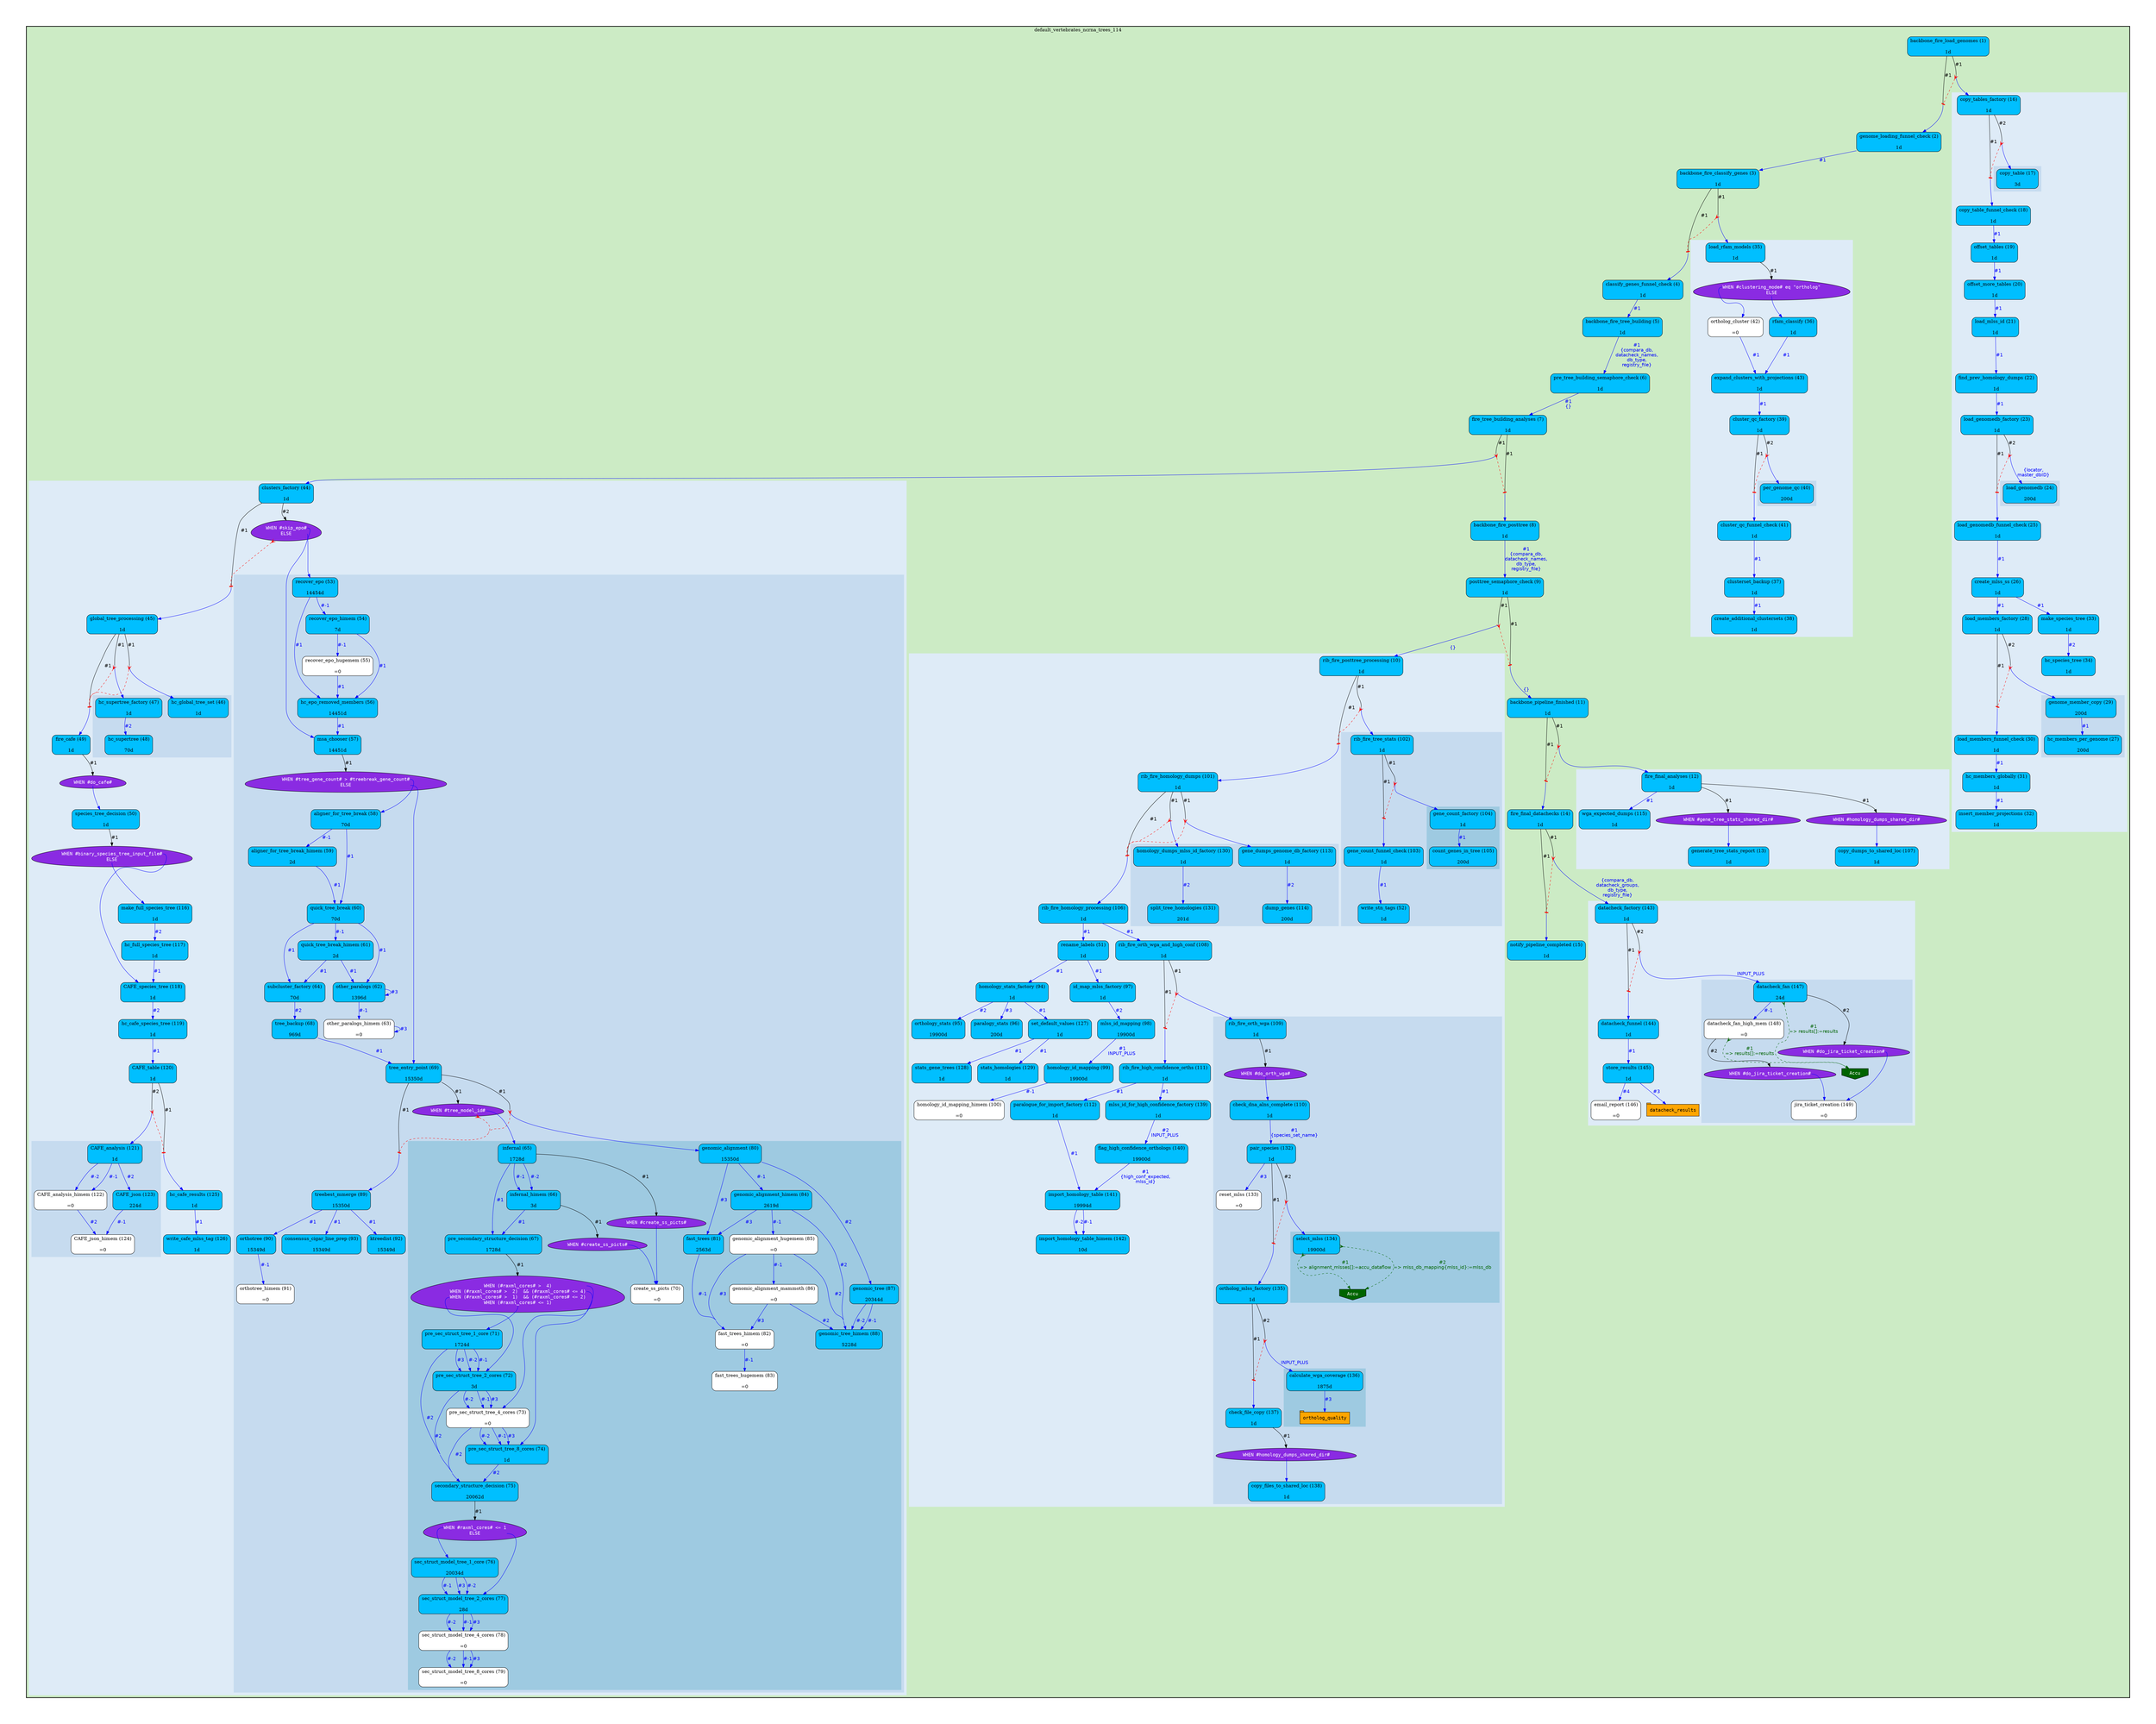 digraph test {
	ratio="compress"; concentrate = "true"; name = "AnalysisWorkflow"; pad = "1.0";
	analysis_CAFE_analysis [fillcolor="DeepSkyBlue", fontname="Times-Roman", label=<<table border="0" cellborder="0" cellspacing="0" cellpadding="1"><tr><td colspan="1">CAFE_analysis (121)</td></tr><tr><td colspan="1"> </td></tr><tr><td bgcolor="DeepSkyBlue" width="100%">1d</td></tr></table>>, shape="Mrecord", style="filled"];
	analysis_CAFE_analysis_himem [fillcolor="white", fontname="Times-Roman", label=<<table border="0" cellborder="0" cellspacing="0" cellpadding="1"><tr><td colspan="1">CAFE_analysis_himem (122)</td></tr><tr><td colspan="1"> </td></tr><tr><td>=0</td></tr></table>>, shape="Mrecord", style="filled"];
	analysis_CAFE_json [fillcolor="DeepSkyBlue", fontname="Times-Roman", label=<<table border="0" cellborder="0" cellspacing="0" cellpadding="1"><tr><td colspan="1">CAFE_json (123)</td></tr><tr><td colspan="1"> </td></tr><tr><td bgcolor="DeepSkyBlue" width="100%">224d</td></tr></table>>, shape="Mrecord", style="filled"];
	analysis_CAFE_json_himem [fillcolor="white", fontname="Times-Roman", label=<<table border="0" cellborder="0" cellspacing="0" cellpadding="1"><tr><td colspan="1">CAFE_json_himem (124)</td></tr><tr><td colspan="1"> </td></tr><tr><td>=0</td></tr></table>>, shape="Mrecord", style="filled"];
	analysis_CAFE_species_tree [fillcolor="DeepSkyBlue", fontname="Times-Roman", label=<<table border="0" cellborder="0" cellspacing="0" cellpadding="1"><tr><td colspan="1">CAFE_species_tree (118)</td></tr><tr><td colspan="1"> </td></tr><tr><td bgcolor="DeepSkyBlue" width="100%">1d</td></tr></table>>, shape="Mrecord", style="filled"];
	analysis_CAFE_table [fillcolor="DeepSkyBlue", fontname="Times-Roman", label=<<table border="0" cellborder="0" cellspacing="0" cellpadding="1"><tr><td colspan="1">CAFE_table (120)</td></tr><tr><td colspan="1"> </td></tr><tr><td bgcolor="DeepSkyBlue" width="100%">1d</td></tr></table>>, shape="Mrecord", style="filled"];
	analysis_aligner_for_tree_break [fillcolor="DeepSkyBlue", fontname="Times-Roman", label=<<table border="0" cellborder="0" cellspacing="0" cellpadding="1"><tr><td colspan="1">aligner_for_tree_break (58)</td></tr><tr><td colspan="1"> </td></tr><tr><td bgcolor="DeepSkyBlue" width="100%">70d</td></tr></table>>, shape="Mrecord", style="filled"];
	analysis_aligner_for_tree_break_himem [fillcolor="DeepSkyBlue", fontname="Times-Roman", label=<<table border="0" cellborder="0" cellspacing="0" cellpadding="1"><tr><td colspan="1">aligner_for_tree_break_himem (59)</td></tr><tr><td colspan="1"> </td></tr><tr><td bgcolor="DeepSkyBlue" width="100%">2d</td></tr></table>>, shape="Mrecord", style="filled"];
	analysis_backbone_fire_classify_genes [fillcolor="DeepSkyBlue", fontname="Times-Roman", label=<<table border="0" cellborder="0" cellspacing="0" cellpadding="1"><tr><td colspan="1">backbone_fire_classify_genes (3)</td></tr><tr><td colspan="1"> </td></tr><tr><td bgcolor="DeepSkyBlue" width="100%">1d</td></tr></table>>, shape="Mrecord", style="filled"];
	analysis_backbone_fire_load_genomes [fillcolor="DeepSkyBlue", fontname="Times-Roman", label=<<table border="0" cellborder="0" cellspacing="0" cellpadding="1"><tr><td colspan="1">backbone_fire_load_genomes (1)</td></tr><tr><td colspan="1"> </td></tr><tr><td bgcolor="DeepSkyBlue" width="100%">1d</td></tr></table>>, shape="Mrecord", style="filled"];
	analysis_backbone_fire_posttree [fillcolor="DeepSkyBlue", fontname="Times-Roman", label=<<table border="0" cellborder="0" cellspacing="0" cellpadding="1"><tr><td colspan="1">backbone_fire_posttree (8)</td></tr><tr><td colspan="1"> </td></tr><tr><td bgcolor="DeepSkyBlue" width="100%">1d</td></tr></table>>, shape="Mrecord", style="filled"];
	analysis_backbone_fire_tree_building [fillcolor="DeepSkyBlue", fontname="Times-Roman", label=<<table border="0" cellborder="0" cellspacing="0" cellpadding="1"><tr><td colspan="1">backbone_fire_tree_building (5)</td></tr><tr><td colspan="1"> </td></tr><tr><td bgcolor="DeepSkyBlue" width="100%">1d</td></tr></table>>, shape="Mrecord", style="filled"];
	analysis_backbone_pipeline_finished [fillcolor="DeepSkyBlue", fontname="Times-Roman", label=<<table border="0" cellborder="0" cellspacing="0" cellpadding="1"><tr><td colspan="1">backbone_pipeline_finished (11)</td></tr><tr><td colspan="1"> </td></tr><tr><td bgcolor="DeepSkyBlue" width="100%">1d</td></tr></table>>, shape="Mrecord", style="filled"];
	analysis_calculate_wga_coverage [fillcolor="DeepSkyBlue", fontname="Times-Roman", label=<<table border="0" cellborder="0" cellspacing="0" cellpadding="1"><tr><td colspan="1">calculate_wga_coverage (136)</td></tr><tr><td colspan="1"> </td></tr><tr><td bgcolor="DeepSkyBlue" width="100%">1875d</td></tr></table>>, shape="Mrecord", style="filled"];
	analysis_check_dna_alns_complete [fillcolor="DeepSkyBlue", fontname="Times-Roman", label=<<table border="0" cellborder="0" cellspacing="0" cellpadding="1"><tr><td colspan="1">check_dna_alns_complete (110)</td></tr><tr><td colspan="1"> </td></tr><tr><td bgcolor="DeepSkyBlue" width="100%">1d</td></tr></table>>, shape="Mrecord", style="filled"];
	analysis_check_file_copy [fillcolor="DeepSkyBlue", fontname="Times-Roman", label=<<table border="0" cellborder="0" cellspacing="0" cellpadding="1"><tr><td colspan="1">check_file_copy (137)</td></tr><tr><td colspan="1"> </td></tr><tr><td bgcolor="DeepSkyBlue" width="100%">1d</td></tr></table>>, shape="Mrecord", style="filled"];
	analysis_classify_genes_funnel_check [fillcolor="DeepSkyBlue", fontname="Times-Roman", label=<<table border="0" cellborder="0" cellspacing="0" cellpadding="1"><tr><td colspan="1">classify_genes_funnel_check (4)</td></tr><tr><td colspan="1"> </td></tr><tr><td bgcolor="DeepSkyBlue" width="100%">1d</td></tr></table>>, shape="Mrecord", style="filled"];
	analysis_cluster_qc_factory [fillcolor="DeepSkyBlue", fontname="Times-Roman", label=<<table border="0" cellborder="0" cellspacing="0" cellpadding="1"><tr><td colspan="1">cluster_qc_factory (39)</td></tr><tr><td colspan="1"> </td></tr><tr><td bgcolor="DeepSkyBlue" width="100%">1d</td></tr></table>>, shape="Mrecord", style="filled"];
	analysis_cluster_qc_funnel_check [fillcolor="DeepSkyBlue", fontname="Times-Roman", label=<<table border="0" cellborder="0" cellspacing="0" cellpadding="1"><tr><td colspan="1">cluster_qc_funnel_check (41)</td></tr><tr><td colspan="1"> </td></tr><tr><td bgcolor="DeepSkyBlue" width="100%">1d</td></tr></table>>, shape="Mrecord", style="filled"];
	analysis_clusters_factory [fillcolor="DeepSkyBlue", fontname="Times-Roman", label=<<table border="0" cellborder="0" cellspacing="0" cellpadding="1"><tr><td colspan="1">clusters_factory (44)</td></tr><tr><td colspan="1"> </td></tr><tr><td bgcolor="DeepSkyBlue" width="100%">1d</td></tr></table>>, shape="Mrecord", style="filled"];
	analysis_clusterset_backup [fillcolor="DeepSkyBlue", fontname="Times-Roman", label=<<table border="0" cellborder="0" cellspacing="0" cellpadding="1"><tr><td colspan="1">clusterset_backup (37)</td></tr><tr><td colspan="1"> </td></tr><tr><td bgcolor="DeepSkyBlue" width="100%">1d</td></tr></table>>, shape="Mrecord", style="filled"];
	analysis_consensus_cigar_line_prep [fillcolor="DeepSkyBlue", fontname="Times-Roman", label=<<table border="0" cellborder="0" cellspacing="0" cellpadding="1"><tr><td colspan="1">consensus_cigar_line_prep (93)</td></tr><tr><td colspan="1"> </td></tr><tr><td bgcolor="DeepSkyBlue" width="100%">15349d</td></tr></table>>, shape="Mrecord", style="filled"];
	analysis_copy_dumps_to_shared_loc [fillcolor="DeepSkyBlue", fontname="Times-Roman", label=<<table border="0" cellborder="0" cellspacing="0" cellpadding="1"><tr><td colspan="1">copy_dumps_to_shared_loc (107)</td></tr><tr><td colspan="1"> </td></tr><tr><td bgcolor="DeepSkyBlue" width="100%">1d</td></tr></table>>, shape="Mrecord", style="filled"];
	analysis_copy_files_to_shared_loc [fillcolor="DeepSkyBlue", fontname="Times-Roman", label=<<table border="0" cellborder="0" cellspacing="0" cellpadding="1"><tr><td colspan="1">copy_files_to_shared_loc (138)</td></tr><tr><td colspan="1"> </td></tr><tr><td bgcolor="DeepSkyBlue" width="100%">1d</td></tr></table>>, shape="Mrecord", style="filled"];
	analysis_copy_table [fillcolor="DeepSkyBlue", fontname="Times-Roman", label=<<table border="0" cellborder="0" cellspacing="0" cellpadding="1"><tr><td colspan="1">copy_table (17)</td></tr><tr><td colspan="1"> </td></tr><tr><td bgcolor="DeepSkyBlue" width="100%">3d</td></tr></table>>, shape="Mrecord", style="filled"];
	analysis_copy_table_funnel_check [fillcolor="DeepSkyBlue", fontname="Times-Roman", label=<<table border="0" cellborder="0" cellspacing="0" cellpadding="1"><tr><td colspan="1">copy_table_funnel_check (18)</td></tr><tr><td colspan="1"> </td></tr><tr><td bgcolor="DeepSkyBlue" width="100%">1d</td></tr></table>>, shape="Mrecord", style="filled"];
	analysis_copy_tables_factory [fillcolor="DeepSkyBlue", fontname="Times-Roman", label=<<table border="0" cellborder="0" cellspacing="0" cellpadding="1"><tr><td colspan="1">copy_tables_factory (16)</td></tr><tr><td colspan="1"> </td></tr><tr><td bgcolor="DeepSkyBlue" width="100%">1d</td></tr></table>>, shape="Mrecord", style="filled"];
	analysis_count_genes_in_tree [fillcolor="DeepSkyBlue", fontname="Times-Roman", label=<<table border="0" cellborder="0" cellspacing="0" cellpadding="1"><tr><td colspan="1">count_genes_in_tree (105)</td></tr><tr><td colspan="1"> </td></tr><tr><td bgcolor="DeepSkyBlue" width="100%">200d</td></tr></table>>, shape="Mrecord", style="filled"];
	analysis_create_additional_clustersets [fillcolor="DeepSkyBlue", fontname="Times-Roman", label=<<table border="0" cellborder="0" cellspacing="0" cellpadding="1"><tr><td colspan="1">create_additional_clustersets (38)</td></tr><tr><td colspan="1"> </td></tr><tr><td bgcolor="DeepSkyBlue" width="100%">1d</td></tr></table>>, shape="Mrecord", style="filled"];
	analysis_create_mlss_ss [fillcolor="DeepSkyBlue", fontname="Times-Roman", label=<<table border="0" cellborder="0" cellspacing="0" cellpadding="1"><tr><td colspan="1">create_mlss_ss (26)</td></tr><tr><td colspan="1"> </td></tr><tr><td bgcolor="DeepSkyBlue" width="100%">1d</td></tr></table>>, shape="Mrecord", style="filled"];
	analysis_create_ss_picts [fillcolor="white", fontname="Times-Roman", label=<<table border="0" cellborder="0" cellspacing="0" cellpadding="1"><tr><td colspan="1">create_ss_picts (70)</td></tr><tr><td colspan="1"> </td></tr><tr><td>=0</td></tr></table>>, shape="Mrecord", style="filled"];
	analysis_datacheck_factory [fillcolor="DeepSkyBlue", fontname="Times-Roman", label=<<table border="0" cellborder="0" cellspacing="0" cellpadding="1"><tr><td colspan="1">datacheck_factory (143)</td></tr><tr><td colspan="1"> </td></tr><tr><td bgcolor="DeepSkyBlue" width="100%">1d</td></tr></table>>, shape="Mrecord", style="filled"];
	analysis_datacheck_fan [fillcolor="DeepSkyBlue", fontname="Times-Roman", label=<<table border="0" cellborder="0" cellspacing="0" cellpadding="1"><tr><td colspan="1">datacheck_fan (147)</td></tr><tr><td colspan="1"> </td></tr><tr><td bgcolor="DeepSkyBlue" width="100%">24d</td></tr></table>>, shape="Mrecord", style="filled"];
	analysis_datacheck_fan_high_mem [fillcolor="white", fontname="Times-Roman", label=<<table border="0" cellborder="0" cellspacing="0" cellpadding="1"><tr><td colspan="1">datacheck_fan_high_mem (148)</td></tr><tr><td colspan="1"> </td></tr><tr><td>=0</td></tr></table>>, shape="Mrecord", style="filled"];
	analysis_datacheck_funnel [fillcolor="DeepSkyBlue", fontname="Times-Roman", label=<<table border="0" cellborder="0" cellspacing="0" cellpadding="1"><tr><td colspan="1">datacheck_funnel (144)</td></tr><tr><td colspan="1"> </td></tr><tr><td bgcolor="DeepSkyBlue" width="100%">1d</td></tr></table>>, shape="Mrecord", style="filled"];
	analysis_dump_genes [fillcolor="DeepSkyBlue", fontname="Times-Roman", label=<<table border="0" cellborder="0" cellspacing="0" cellpadding="1"><tr><td colspan="1">dump_genes (114)</td></tr><tr><td colspan="1"> </td></tr><tr><td bgcolor="DeepSkyBlue" width="100%">200d</td></tr></table>>, shape="Mrecord", style="filled"];
	analysis_email_report [fillcolor="white", fontname="Times-Roman", label=<<table border="0" cellborder="0" cellspacing="0" cellpadding="1"><tr><td colspan="1">email_report (146)</td></tr><tr><td colspan="1"> </td></tr><tr><td>=0</td></tr></table>>, shape="Mrecord", style="filled"];
	analysis_expand_clusters_with_projections [fillcolor="DeepSkyBlue", fontname="Times-Roman", label=<<table border="0" cellborder="0" cellspacing="0" cellpadding="1"><tr><td colspan="1">expand_clusters_with_projections (43)</td></tr><tr><td colspan="1"> </td></tr><tr><td bgcolor="DeepSkyBlue" width="100%">1d</td></tr></table>>, shape="Mrecord", style="filled"];
	analysis_fast_trees [fillcolor="DeepSkyBlue", fontname="Times-Roman", label=<<table border="0" cellborder="0" cellspacing="0" cellpadding="1"><tr><td colspan="1">fast_trees (81)</td></tr><tr><td colspan="1"> </td></tr><tr><td bgcolor="DeepSkyBlue" width="100%">2563d</td></tr></table>>, shape="Mrecord", style="filled"];
	analysis_fast_trees_himem [fillcolor="white", fontname="Times-Roman", label=<<table border="0" cellborder="0" cellspacing="0" cellpadding="1"><tr><td colspan="1">fast_trees_himem (82)</td></tr><tr><td colspan="1"> </td></tr><tr><td>=0</td></tr></table>>, shape="Mrecord", style="filled"];
	analysis_fast_trees_hugemem [fillcolor="white", fontname="Times-Roman", label=<<table border="0" cellborder="0" cellspacing="0" cellpadding="1"><tr><td colspan="1">fast_trees_hugemem (83)</td></tr><tr><td colspan="1"> </td></tr><tr><td>=0</td></tr></table>>, shape="Mrecord", style="filled"];
	analysis_find_prev_homology_dumps [fillcolor="DeepSkyBlue", fontname="Times-Roman", label=<<table border="0" cellborder="0" cellspacing="0" cellpadding="1"><tr><td colspan="1">find_prev_homology_dumps (22)</td></tr><tr><td colspan="1"> </td></tr><tr><td bgcolor="DeepSkyBlue" width="100%">1d</td></tr></table>>, shape="Mrecord", style="filled"];
	analysis_fire_cafe [fillcolor="DeepSkyBlue", fontname="Times-Roman", label=<<table border="0" cellborder="0" cellspacing="0" cellpadding="1"><tr><td colspan="1">fire_cafe (49)</td></tr><tr><td colspan="1"> </td></tr><tr><td bgcolor="DeepSkyBlue" width="100%">1d</td></tr></table>>, shape="Mrecord", style="filled"];
	analysis_fire_final_analyses [fillcolor="DeepSkyBlue", fontname="Times-Roman", label=<<table border="0" cellborder="0" cellspacing="0" cellpadding="1"><tr><td colspan="1">fire_final_analyses (12)</td></tr><tr><td colspan="1"> </td></tr><tr><td bgcolor="DeepSkyBlue" width="100%">1d</td></tr></table>>, shape="Mrecord", style="filled"];
	analysis_fire_final_datachecks [fillcolor="DeepSkyBlue", fontname="Times-Roman", label=<<table border="0" cellborder="0" cellspacing="0" cellpadding="1"><tr><td colspan="1">fire_final_datachecks (14)</td></tr><tr><td colspan="1"> </td></tr><tr><td bgcolor="DeepSkyBlue" width="100%">1d</td></tr></table>>, shape="Mrecord", style="filled"];
	analysis_fire_tree_building_analyses [fillcolor="DeepSkyBlue", fontname="Times-Roman", label=<<table border="0" cellborder="0" cellspacing="0" cellpadding="1"><tr><td colspan="1">fire_tree_building_analyses (7)</td></tr><tr><td colspan="1"> </td></tr><tr><td bgcolor="DeepSkyBlue" width="100%">1d</td></tr></table>>, shape="Mrecord", style="filled"];
	analysis_flag_high_confidence_orthologs [fillcolor="DeepSkyBlue", fontname="Times-Roman", label=<<table border="0" cellborder="0" cellspacing="0" cellpadding="1"><tr><td colspan="1">flag_high_confidence_orthologs (140)</td></tr><tr><td colspan="1"> </td></tr><tr><td bgcolor="DeepSkyBlue" width="100%">19900d</td></tr></table>>, shape="Mrecord", style="filled"];
	analysis_gene_count_factory [fillcolor="DeepSkyBlue", fontname="Times-Roman", label=<<table border="0" cellborder="0" cellspacing="0" cellpadding="1"><tr><td colspan="1">gene_count_factory (104)</td></tr><tr><td colspan="1"> </td></tr><tr><td bgcolor="DeepSkyBlue" width="100%">1d</td></tr></table>>, shape="Mrecord", style="filled"];
	analysis_gene_count_funnel_check [fillcolor="DeepSkyBlue", fontname="Times-Roman", label=<<table border="0" cellborder="0" cellspacing="0" cellpadding="1"><tr><td colspan="1">gene_count_funnel_check (103)</td></tr><tr><td colspan="1"> </td></tr><tr><td bgcolor="DeepSkyBlue" width="100%">1d</td></tr></table>>, shape="Mrecord", style="filled"];
	analysis_gene_dumps_genome_db_factory [fillcolor="DeepSkyBlue", fontname="Times-Roman", label=<<table border="0" cellborder="0" cellspacing="0" cellpadding="1"><tr><td colspan="1">gene_dumps_genome_db_factory (113)</td></tr><tr><td colspan="1"> </td></tr><tr><td bgcolor="DeepSkyBlue" width="100%">1d</td></tr></table>>, shape="Mrecord", style="filled"];
	analysis_generate_tree_stats_report [fillcolor="DeepSkyBlue", fontname="Times-Roman", label=<<table border="0" cellborder="0" cellspacing="0" cellpadding="1"><tr><td colspan="1">generate_tree_stats_report (13)</td></tr><tr><td colspan="1"> </td></tr><tr><td bgcolor="DeepSkyBlue" width="100%">1d</td></tr></table>>, shape="Mrecord", style="filled"];
	analysis_genome_loading_funnel_check [fillcolor="DeepSkyBlue", fontname="Times-Roman", label=<<table border="0" cellborder="0" cellspacing="0" cellpadding="1"><tr><td colspan="1">genome_loading_funnel_check (2)</td></tr><tr><td colspan="1"> </td></tr><tr><td bgcolor="DeepSkyBlue" width="100%">1d</td></tr></table>>, shape="Mrecord", style="filled"];
	analysis_genome_member_copy [fillcolor="DeepSkyBlue", fontname="Times-Roman", label=<<table border="0" cellborder="0" cellspacing="0" cellpadding="1"><tr><td colspan="1">genome_member_copy (29)</td></tr><tr><td colspan="1"> </td></tr><tr><td bgcolor="DeepSkyBlue" width="100%">200d</td></tr></table>>, shape="Mrecord", style="filled"];
	analysis_genomic_alignment [fillcolor="DeepSkyBlue", fontname="Times-Roman", label=<<table border="0" cellborder="0" cellspacing="0" cellpadding="1"><tr><td colspan="1">genomic_alignment (80)</td></tr><tr><td colspan="1"> </td></tr><tr><td bgcolor="DeepSkyBlue" width="100%">15350d</td></tr></table>>, shape="Mrecord", style="filled"];
	analysis_genomic_alignment_himem [fillcolor="DeepSkyBlue", fontname="Times-Roman", label=<<table border="0" cellborder="0" cellspacing="0" cellpadding="1"><tr><td colspan="1">genomic_alignment_himem (84)</td></tr><tr><td colspan="1"> </td></tr><tr><td bgcolor="DeepSkyBlue" width="100%">2619d</td></tr></table>>, shape="Mrecord", style="filled"];
	analysis_genomic_alignment_hugemem [fillcolor="white", fontname="Times-Roman", label=<<table border="0" cellborder="0" cellspacing="0" cellpadding="1"><tr><td colspan="1">genomic_alignment_hugemem (85)</td></tr><tr><td colspan="1"> </td></tr><tr><td>=0</td></tr></table>>, shape="Mrecord", style="filled"];
	analysis_genomic_alignment_mammoth [fillcolor="white", fontname="Times-Roman", label=<<table border="0" cellborder="0" cellspacing="0" cellpadding="1"><tr><td colspan="1">genomic_alignment_mammoth (86)</td></tr><tr><td colspan="1"> </td></tr><tr><td>=0</td></tr></table>>, shape="Mrecord", style="filled"];
	analysis_genomic_tree [fillcolor="DeepSkyBlue", fontname="Times-Roman", label=<<table border="0" cellborder="0" cellspacing="0" cellpadding="1"><tr><td colspan="1">genomic_tree (87)</td></tr><tr><td colspan="1"> </td></tr><tr><td bgcolor="DeepSkyBlue" width="100%">20344d</td></tr></table>>, shape="Mrecord", style="filled"];
	analysis_genomic_tree_himem [fillcolor="DeepSkyBlue", fontname="Times-Roman", label=<<table border="0" cellborder="0" cellspacing="0" cellpadding="1"><tr><td colspan="1">genomic_tree_himem (88)</td></tr><tr><td colspan="1"> </td></tr><tr><td bgcolor="DeepSkyBlue" width="100%">5228d</td></tr></table>>, shape="Mrecord", style="filled"];
	analysis_global_tree_processing [fillcolor="DeepSkyBlue", fontname="Times-Roman", label=<<table border="0" cellborder="0" cellspacing="0" cellpadding="1"><tr><td colspan="1">global_tree_processing (45)</td></tr><tr><td colspan="1"> </td></tr><tr><td bgcolor="DeepSkyBlue" width="100%">1d</td></tr></table>>, shape="Mrecord", style="filled"];
	analysis_hc_cafe_results [fillcolor="DeepSkyBlue", fontname="Times-Roman", label=<<table border="0" cellborder="0" cellspacing="0" cellpadding="1"><tr><td colspan="1">hc_cafe_results (125)</td></tr><tr><td colspan="1"> </td></tr><tr><td bgcolor="DeepSkyBlue" width="100%">1d</td></tr></table>>, shape="Mrecord", style="filled"];
	analysis_hc_cafe_species_tree [fillcolor="DeepSkyBlue", fontname="Times-Roman", label=<<table border="0" cellborder="0" cellspacing="0" cellpadding="1"><tr><td colspan="1">hc_cafe_species_tree (119)</td></tr><tr><td colspan="1"> </td></tr><tr><td bgcolor="DeepSkyBlue" width="100%">1d</td></tr></table>>, shape="Mrecord", style="filled"];
	analysis_hc_epo_removed_members [fillcolor="DeepSkyBlue", fontname="Times-Roman", label=<<table border="0" cellborder="0" cellspacing="0" cellpadding="1"><tr><td colspan="1">hc_epo_removed_members (56)</td></tr><tr><td colspan="1"> </td></tr><tr><td bgcolor="DeepSkyBlue" width="100%">14451d</td></tr></table>>, shape="Mrecord", style="filled"];
	analysis_hc_full_species_tree [fillcolor="DeepSkyBlue", fontname="Times-Roman", label=<<table border="0" cellborder="0" cellspacing="0" cellpadding="1"><tr><td colspan="1">hc_full_species_tree (117)</td></tr><tr><td colspan="1"> </td></tr><tr><td bgcolor="DeepSkyBlue" width="100%">1d</td></tr></table>>, shape="Mrecord", style="filled"];
	analysis_hc_global_tree_set [fillcolor="DeepSkyBlue", fontname="Times-Roman", label=<<table border="0" cellborder="0" cellspacing="0" cellpadding="1"><tr><td colspan="1">hc_global_tree_set (46)</td></tr><tr><td colspan="1"> </td></tr><tr><td bgcolor="DeepSkyBlue" width="100%">1d</td></tr></table>>, shape="Mrecord", style="filled"];
	analysis_hc_members_globally [fillcolor="DeepSkyBlue", fontname="Times-Roman", label=<<table border="0" cellborder="0" cellspacing="0" cellpadding="1"><tr><td colspan="1">hc_members_globally (31)</td></tr><tr><td colspan="1"> </td></tr><tr><td bgcolor="DeepSkyBlue" width="100%">1d</td></tr></table>>, shape="Mrecord", style="filled"];
	analysis_hc_members_per_genome [fillcolor="DeepSkyBlue", fontname="Times-Roman", label=<<table border="0" cellborder="0" cellspacing="0" cellpadding="1"><tr><td colspan="1">hc_members_per_genome (27)</td></tr><tr><td colspan="1"> </td></tr><tr><td bgcolor="DeepSkyBlue" width="100%">200d</td></tr></table>>, shape="Mrecord", style="filled"];
	analysis_hc_species_tree [fillcolor="DeepSkyBlue", fontname="Times-Roman", label=<<table border="0" cellborder="0" cellspacing="0" cellpadding="1"><tr><td colspan="1">hc_species_tree (34)</td></tr><tr><td colspan="1"> </td></tr><tr><td bgcolor="DeepSkyBlue" width="100%">1d</td></tr></table>>, shape="Mrecord", style="filled"];
	analysis_hc_supertree [fillcolor="DeepSkyBlue", fontname="Times-Roman", label=<<table border="0" cellborder="0" cellspacing="0" cellpadding="1"><tr><td colspan="1">hc_supertree (48)</td></tr><tr><td colspan="1"> </td></tr><tr><td bgcolor="DeepSkyBlue" width="100%">70d</td></tr></table>>, shape="Mrecord", style="filled"];
	analysis_hc_supertree_factory [fillcolor="DeepSkyBlue", fontname="Times-Roman", label=<<table border="0" cellborder="0" cellspacing="0" cellpadding="1"><tr><td colspan="1">hc_supertree_factory (47)</td></tr><tr><td colspan="1"> </td></tr><tr><td bgcolor="DeepSkyBlue" width="100%">1d</td></tr></table>>, shape="Mrecord", style="filled"];
	analysis_homology_dumps_mlss_id_factory [fillcolor="DeepSkyBlue", fontname="Times-Roman", label=<<table border="0" cellborder="0" cellspacing="0" cellpadding="1"><tr><td colspan="1">homology_dumps_mlss_id_factory (130)</td></tr><tr><td colspan="1"> </td></tr><tr><td bgcolor="DeepSkyBlue" width="100%">1d</td></tr></table>>, shape="Mrecord", style="filled"];
	analysis_homology_id_mapping [fillcolor="DeepSkyBlue", fontname="Times-Roman", label=<<table border="0" cellborder="0" cellspacing="0" cellpadding="1"><tr><td colspan="1">homology_id_mapping (99)</td></tr><tr><td colspan="1"> </td></tr><tr><td bgcolor="DeepSkyBlue" width="100%">19900d</td></tr></table>>, shape="Mrecord", style="filled"];
	analysis_homology_id_mapping_himem [fillcolor="white", fontname="Times-Roman", label=<<table border="0" cellborder="0" cellspacing="0" cellpadding="1"><tr><td colspan="1">homology_id_mapping_himem (100)</td></tr><tr><td colspan="1"> </td></tr><tr><td>=0</td></tr></table>>, shape="Mrecord", style="filled"];
	analysis_homology_stats_factory [fillcolor="DeepSkyBlue", fontname="Times-Roman", label=<<table border="0" cellborder="0" cellspacing="0" cellpadding="1"><tr><td colspan="1">homology_stats_factory (94)</td></tr><tr><td colspan="1"> </td></tr><tr><td bgcolor="DeepSkyBlue" width="100%">1d</td></tr></table>>, shape="Mrecord", style="filled"];
	analysis_id_map_mlss_factory [fillcolor="DeepSkyBlue", fontname="Times-Roman", label=<<table border="0" cellborder="0" cellspacing="0" cellpadding="1"><tr><td colspan="1">id_map_mlss_factory (97)</td></tr><tr><td colspan="1"> </td></tr><tr><td bgcolor="DeepSkyBlue" width="100%">1d</td></tr></table>>, shape="Mrecord", style="filled"];
	analysis_import_homology_table [fillcolor="DeepSkyBlue", fontname="Times-Roman", label=<<table border="0" cellborder="0" cellspacing="0" cellpadding="1"><tr><td colspan="1">import_homology_table (141)</td></tr><tr><td colspan="1"> </td></tr><tr><td bgcolor="DeepSkyBlue" width="100%">19994d</td></tr></table>>, shape="Mrecord", style="filled"];
	analysis_import_homology_table_himem [fillcolor="DeepSkyBlue", fontname="Times-Roman", label=<<table border="0" cellborder="0" cellspacing="0" cellpadding="1"><tr><td colspan="1">import_homology_table_himem (142)</td></tr><tr><td colspan="1"> </td></tr><tr><td bgcolor="DeepSkyBlue" width="100%">10d</td></tr></table>>, shape="Mrecord", style="filled"];
	analysis_infernal [fillcolor="DeepSkyBlue", fontname="Times-Roman", label=<<table border="0" cellborder="0" cellspacing="0" cellpadding="1"><tr><td colspan="1">infernal (65)</td></tr><tr><td colspan="1"> </td></tr><tr><td bgcolor="DeepSkyBlue" width="100%">1728d</td></tr></table>>, shape="Mrecord", style="filled"];
	analysis_infernal_himem [fillcolor="DeepSkyBlue", fontname="Times-Roman", label=<<table border="0" cellborder="0" cellspacing="0" cellpadding="1"><tr><td colspan="1">infernal_himem (66)</td></tr><tr><td colspan="1"> </td></tr><tr><td bgcolor="DeepSkyBlue" width="100%">3d</td></tr></table>>, shape="Mrecord", style="filled"];
	analysis_insert_member_projections [fillcolor="DeepSkyBlue", fontname="Times-Roman", label=<<table border="0" cellborder="0" cellspacing="0" cellpadding="1"><tr><td colspan="1">insert_member_projections (32)</td></tr><tr><td colspan="1"> </td></tr><tr><td bgcolor="DeepSkyBlue" width="100%">1d</td></tr></table>>, shape="Mrecord", style="filled"];
	analysis_jira_ticket_creation [fillcolor="white", fontname="Times-Roman", label=<<table border="0" cellborder="0" cellspacing="0" cellpadding="1"><tr><td colspan="1">jira_ticket_creation (149)</td></tr><tr><td colspan="1"> </td></tr><tr><td>=0</td></tr></table>>, shape="Mrecord", style="filled"];
	analysis_ktreedist [fillcolor="DeepSkyBlue", fontname="Times-Roman", label=<<table border="0" cellborder="0" cellspacing="0" cellpadding="1"><tr><td colspan="1">ktreedist (92)</td></tr><tr><td colspan="1"> </td></tr><tr><td bgcolor="DeepSkyBlue" width="100%">15349d</td></tr></table>>, shape="Mrecord", style="filled"];
	analysis_load_genomedb [fillcolor="DeepSkyBlue", fontname="Times-Roman", label=<<table border="0" cellborder="0" cellspacing="0" cellpadding="1"><tr><td colspan="1">load_genomedb (24)</td></tr><tr><td colspan="1"> </td></tr><tr><td bgcolor="DeepSkyBlue" width="100%">200d</td></tr></table>>, shape="Mrecord", style="filled"];
	analysis_load_genomedb_factory [fillcolor="DeepSkyBlue", fontname="Times-Roman", label=<<table border="0" cellborder="0" cellspacing="0" cellpadding="1"><tr><td colspan="1">load_genomedb_factory (23)</td></tr><tr><td colspan="1"> </td></tr><tr><td bgcolor="DeepSkyBlue" width="100%">1d</td></tr></table>>, shape="Mrecord", style="filled"];
	analysis_load_genomedb_funnel_check [fillcolor="DeepSkyBlue", fontname="Times-Roman", label=<<table border="0" cellborder="0" cellspacing="0" cellpadding="1"><tr><td colspan="1">load_genomedb_funnel_check (25)</td></tr><tr><td colspan="1"> </td></tr><tr><td bgcolor="DeepSkyBlue" width="100%">1d</td></tr></table>>, shape="Mrecord", style="filled"];
	analysis_load_members_factory [fillcolor="DeepSkyBlue", fontname="Times-Roman", label=<<table border="0" cellborder="0" cellspacing="0" cellpadding="1"><tr><td colspan="1">load_members_factory (28)</td></tr><tr><td colspan="1"> </td></tr><tr><td bgcolor="DeepSkyBlue" width="100%">1d</td></tr></table>>, shape="Mrecord", style="filled"];
	analysis_load_members_funnel_check [fillcolor="DeepSkyBlue", fontname="Times-Roman", label=<<table border="0" cellborder="0" cellspacing="0" cellpadding="1"><tr><td colspan="1">load_members_funnel_check (30)</td></tr><tr><td colspan="1"> </td></tr><tr><td bgcolor="DeepSkyBlue" width="100%">1d</td></tr></table>>, shape="Mrecord", style="filled"];
	analysis_load_mlss_id [fillcolor="DeepSkyBlue", fontname="Times-Roman", label=<<table border="0" cellborder="0" cellspacing="0" cellpadding="1"><tr><td colspan="1">load_mlss_id (21)</td></tr><tr><td colspan="1"> </td></tr><tr><td bgcolor="DeepSkyBlue" width="100%">1d</td></tr></table>>, shape="Mrecord", style="filled"];
	analysis_load_rfam_models [fillcolor="DeepSkyBlue", fontname="Times-Roman", label=<<table border="0" cellborder="0" cellspacing="0" cellpadding="1"><tr><td colspan="1">load_rfam_models (35)</td></tr><tr><td colspan="1"> </td></tr><tr><td bgcolor="DeepSkyBlue" width="100%">1d</td></tr></table>>, shape="Mrecord", style="filled"];
	analysis_make_full_species_tree [fillcolor="DeepSkyBlue", fontname="Times-Roman", label=<<table border="0" cellborder="0" cellspacing="0" cellpadding="1"><tr><td colspan="1">make_full_species_tree (116)</td></tr><tr><td colspan="1"> </td></tr><tr><td bgcolor="DeepSkyBlue" width="100%">1d</td></tr></table>>, shape="Mrecord", style="filled"];
	analysis_make_species_tree [fillcolor="DeepSkyBlue", fontname="Times-Roman", label=<<table border="0" cellborder="0" cellspacing="0" cellpadding="1"><tr><td colspan="1">make_species_tree (33)</td></tr><tr><td colspan="1"> </td></tr><tr><td bgcolor="DeepSkyBlue" width="100%">1d</td></tr></table>>, shape="Mrecord", style="filled"];
	analysis_mlss_id_for_high_confidence_factory [fillcolor="DeepSkyBlue", fontname="Times-Roman", label=<<table border="0" cellborder="0" cellspacing="0" cellpadding="1"><tr><td colspan="1">mlss_id_for_high_confidence_factory (139)</td></tr><tr><td colspan="1"> </td></tr><tr><td bgcolor="DeepSkyBlue" width="100%">1d</td></tr></table>>, shape="Mrecord", style="filled"];
	analysis_mlss_id_mapping [fillcolor="DeepSkyBlue", fontname="Times-Roman", label=<<table border="0" cellborder="0" cellspacing="0" cellpadding="1"><tr><td colspan="1">mlss_id_mapping (98)</td></tr><tr><td colspan="1"> </td></tr><tr><td bgcolor="DeepSkyBlue" width="100%">19900d</td></tr></table>>, shape="Mrecord", style="filled"];
	analysis_msa_chooser [fillcolor="DeepSkyBlue", fontname="Times-Roman", label=<<table border="0" cellborder="0" cellspacing="0" cellpadding="1"><tr><td colspan="1">msa_chooser (57)</td></tr><tr><td colspan="1"> </td></tr><tr><td bgcolor="DeepSkyBlue" width="100%">14451d</td></tr></table>>, shape="Mrecord", style="filled"];
	analysis_notify_pipeline_completed [fillcolor="DeepSkyBlue", fontname="Times-Roman", label=<<table border="0" cellborder="0" cellspacing="0" cellpadding="1"><tr><td colspan="1">notify_pipeline_completed (15)</td></tr><tr><td colspan="1"> </td></tr><tr><td bgcolor="DeepSkyBlue" width="100%">1d</td></tr></table>>, shape="Mrecord", style="filled"];
	analysis_offset_more_tables [fillcolor="DeepSkyBlue", fontname="Times-Roman", label=<<table border="0" cellborder="0" cellspacing="0" cellpadding="1"><tr><td colspan="1">offset_more_tables (20)</td></tr><tr><td colspan="1"> </td></tr><tr><td bgcolor="DeepSkyBlue" width="100%">1d</td></tr></table>>, shape="Mrecord", style="filled"];
	analysis_offset_tables [fillcolor="DeepSkyBlue", fontname="Times-Roman", label=<<table border="0" cellborder="0" cellspacing="0" cellpadding="1"><tr><td colspan="1">offset_tables (19)</td></tr><tr><td colspan="1"> </td></tr><tr><td bgcolor="DeepSkyBlue" width="100%">1d</td></tr></table>>, shape="Mrecord", style="filled"];
	analysis_ortholog_cluster [fillcolor="white", fontname="Times-Roman", label=<<table border="0" cellborder="0" cellspacing="0" cellpadding="1"><tr><td colspan="1">ortholog_cluster (42)</td></tr><tr><td colspan="1"> </td></tr><tr><td>=0</td></tr></table>>, shape="Mrecord", style="filled"];
	analysis_ortholog_mlss_factory [fillcolor="DeepSkyBlue", fontname="Times-Roman", label=<<table border="0" cellborder="0" cellspacing="0" cellpadding="1"><tr><td colspan="1">ortholog_mlss_factory (135)</td></tr><tr><td colspan="1"> </td></tr><tr><td bgcolor="DeepSkyBlue" width="100%">1d</td></tr></table>>, shape="Mrecord", style="filled"];
	analysis_orthology_stats [fillcolor="DeepSkyBlue", fontname="Times-Roman", label=<<table border="0" cellborder="0" cellspacing="0" cellpadding="1"><tr><td colspan="1">orthology_stats (95)</td></tr><tr><td colspan="1"> </td></tr><tr><td bgcolor="DeepSkyBlue" width="100%">19900d</td></tr></table>>, shape="Mrecord", style="filled"];
	analysis_orthotree [fillcolor="DeepSkyBlue", fontname="Times-Roman", label=<<table border="0" cellborder="0" cellspacing="0" cellpadding="1"><tr><td colspan="1">orthotree (90)</td></tr><tr><td colspan="1"> </td></tr><tr><td bgcolor="DeepSkyBlue" width="100%">15349d</td></tr></table>>, shape="Mrecord", style="filled"];
	analysis_orthotree_himem [fillcolor="white", fontname="Times-Roman", label=<<table border="0" cellborder="0" cellspacing="0" cellpadding="1"><tr><td colspan="1">orthotree_himem (91)</td></tr><tr><td colspan="1"> </td></tr><tr><td>=0</td></tr></table>>, shape="Mrecord", style="filled"];
	analysis_other_paralogs [fillcolor="DeepSkyBlue", fontname="Times-Roman", label=<<table border="0" cellborder="0" cellspacing="0" cellpadding="1"><tr><td colspan="1">other_paralogs (62)</td></tr><tr><td colspan="1"> </td></tr><tr><td bgcolor="DeepSkyBlue" width="100%">1396d</td></tr></table>>, shape="Mrecord", style="filled"];
	analysis_other_paralogs_himem [fillcolor="white", fontname="Times-Roman", label=<<table border="0" cellborder="0" cellspacing="0" cellpadding="1"><tr><td colspan="1">other_paralogs_himem (63)</td></tr><tr><td colspan="1"> </td></tr><tr><td>=0</td></tr></table>>, shape="Mrecord", style="filled"];
	analysis_pair_species [fillcolor="DeepSkyBlue", fontname="Times-Roman", label=<<table border="0" cellborder="0" cellspacing="0" cellpadding="1"><tr><td colspan="1">pair_species (132)</td></tr><tr><td colspan="1"> </td></tr><tr><td bgcolor="DeepSkyBlue" width="100%">1d</td></tr></table>>, shape="Mrecord", style="filled"];
	analysis_paralogue_for_import_factory [fillcolor="DeepSkyBlue", fontname="Times-Roman", label=<<table border="0" cellborder="0" cellspacing="0" cellpadding="1"><tr><td colspan="1">paralogue_for_import_factory (112)</td></tr><tr><td colspan="1"> </td></tr><tr><td bgcolor="DeepSkyBlue" width="100%">1d</td></tr></table>>, shape="Mrecord", style="filled"];
	analysis_paralogy_stats [fillcolor="DeepSkyBlue", fontname="Times-Roman", label=<<table border="0" cellborder="0" cellspacing="0" cellpadding="1"><tr><td colspan="1">paralogy_stats (96)</td></tr><tr><td colspan="1"> </td></tr><tr><td bgcolor="DeepSkyBlue" width="100%">200d</td></tr></table>>, shape="Mrecord", style="filled"];
	analysis_per_genome_qc [fillcolor="DeepSkyBlue", fontname="Times-Roman", label=<<table border="0" cellborder="0" cellspacing="0" cellpadding="1"><tr><td colspan="1">per_genome_qc (40)</td></tr><tr><td colspan="1"> </td></tr><tr><td bgcolor="DeepSkyBlue" width="100%">200d</td></tr></table>>, shape="Mrecord", style="filled"];
	analysis_posttree_semaphore_check [fillcolor="DeepSkyBlue", fontname="Times-Roman", label=<<table border="0" cellborder="0" cellspacing="0" cellpadding="1"><tr><td colspan="1">posttree_semaphore_check (9)</td></tr><tr><td colspan="1"> </td></tr><tr><td bgcolor="DeepSkyBlue" width="100%">1d</td></tr></table>>, shape="Mrecord", style="filled"];
	analysis_pre_sec_struct_tree_1_core [fillcolor="DeepSkyBlue", fontname="Times-Roman", label=<<table border="0" cellborder="0" cellspacing="0" cellpadding="1"><tr><td colspan="1">pre_sec_struct_tree_1_core (71)</td></tr><tr><td colspan="1"> </td></tr><tr><td bgcolor="DeepSkyBlue" width="100%">1724d</td></tr></table>>, shape="Mrecord", style="filled"];
	analysis_pre_sec_struct_tree_2_cores [fillcolor="DeepSkyBlue", fontname="Times-Roman", label=<<table border="0" cellborder="0" cellspacing="0" cellpadding="1"><tr><td colspan="1">pre_sec_struct_tree_2_cores (72)</td></tr><tr><td colspan="1"> </td></tr><tr><td bgcolor="DeepSkyBlue" width="100%">3d</td></tr></table>>, shape="Mrecord", style="filled"];
	analysis_pre_sec_struct_tree_4_cores [fillcolor="white", fontname="Times-Roman", label=<<table border="0" cellborder="0" cellspacing="0" cellpadding="1"><tr><td colspan="1">pre_sec_struct_tree_4_cores (73)</td></tr><tr><td colspan="1"> </td></tr><tr><td>=0</td></tr></table>>, shape="Mrecord", style="filled"];
	analysis_pre_sec_struct_tree_8_cores [fillcolor="DeepSkyBlue", fontname="Times-Roman", label=<<table border="0" cellborder="0" cellspacing="0" cellpadding="1"><tr><td colspan="1">pre_sec_struct_tree_8_cores (74)</td></tr><tr><td colspan="1"> </td></tr><tr><td bgcolor="DeepSkyBlue" width="100%">1d</td></tr></table>>, shape="Mrecord", style="filled"];
	analysis_pre_secondary_structure_decision [fillcolor="DeepSkyBlue", fontname="Times-Roman", label=<<table border="0" cellborder="0" cellspacing="0" cellpadding="1"><tr><td colspan="1">pre_secondary_structure_decision (67)</td></tr><tr><td colspan="1"> </td></tr><tr><td bgcolor="DeepSkyBlue" width="100%">1728d</td></tr></table>>, shape="Mrecord", style="filled"];
	analysis_pre_tree_building_semaphore_check [fillcolor="DeepSkyBlue", fontname="Times-Roman", label=<<table border="0" cellborder="0" cellspacing="0" cellpadding="1"><tr><td colspan="1">pre_tree_building_semaphore_check (6)</td></tr><tr><td colspan="1"> </td></tr><tr><td bgcolor="DeepSkyBlue" width="100%">1d</td></tr></table>>, shape="Mrecord", style="filled"];
	analysis_quick_tree_break [fillcolor="DeepSkyBlue", fontname="Times-Roman", label=<<table border="0" cellborder="0" cellspacing="0" cellpadding="1"><tr><td colspan="1">quick_tree_break (60)</td></tr><tr><td colspan="1"> </td></tr><tr><td bgcolor="DeepSkyBlue" width="100%">70d</td></tr></table>>, shape="Mrecord", style="filled"];
	analysis_quick_tree_break_himem [fillcolor="DeepSkyBlue", fontname="Times-Roman", label=<<table border="0" cellborder="0" cellspacing="0" cellpadding="1"><tr><td colspan="1">quick_tree_break_himem (61)</td></tr><tr><td colspan="1"> </td></tr><tr><td bgcolor="DeepSkyBlue" width="100%">2d</td></tr></table>>, shape="Mrecord", style="filled"];
	analysis_recover_epo [fillcolor="DeepSkyBlue", fontname="Times-Roman", label=<<table border="0" cellborder="0" cellspacing="0" cellpadding="1"><tr><td colspan="1">recover_epo (53)</td></tr><tr><td colspan="1"> </td></tr><tr><td bgcolor="DeepSkyBlue" width="100%">14454d</td></tr></table>>, shape="Mrecord", style="filled"];
	analysis_recover_epo_himem [fillcolor="DeepSkyBlue", fontname="Times-Roman", label=<<table border="0" cellborder="0" cellspacing="0" cellpadding="1"><tr><td colspan="1">recover_epo_himem (54)</td></tr><tr><td colspan="1"> </td></tr><tr><td bgcolor="DeepSkyBlue" width="100%">7d</td></tr></table>>, shape="Mrecord", style="filled"];
	analysis_recover_epo_hugemem [fillcolor="white", fontname="Times-Roman", label=<<table border="0" cellborder="0" cellspacing="0" cellpadding="1"><tr><td colspan="1">recover_epo_hugemem (55)</td></tr><tr><td colspan="1"> </td></tr><tr><td>=0</td></tr></table>>, shape="Mrecord", style="filled"];
	analysis_rename_labels [fillcolor="DeepSkyBlue", fontname="Times-Roman", label=<<table border="0" cellborder="0" cellspacing="0" cellpadding="1"><tr><td colspan="1">rename_labels (51)</td></tr><tr><td colspan="1"> </td></tr><tr><td bgcolor="DeepSkyBlue" width="100%">1d</td></tr></table>>, shape="Mrecord", style="filled"];
	analysis_reset_mlss [fillcolor="white", fontname="Times-Roman", label=<<table border="0" cellborder="0" cellspacing="0" cellpadding="1"><tr><td colspan="1">reset_mlss (133)</td></tr><tr><td colspan="1"> </td></tr><tr><td>=0</td></tr></table>>, shape="Mrecord", style="filled"];
	analysis_rfam_classify [fillcolor="DeepSkyBlue", fontname="Times-Roman", label=<<table border="0" cellborder="0" cellspacing="0" cellpadding="1"><tr><td colspan="1">rfam_classify (36)</td></tr><tr><td colspan="1"> </td></tr><tr><td bgcolor="DeepSkyBlue" width="100%">1d</td></tr></table>>, shape="Mrecord", style="filled"];
	analysis_rib_fire_high_confidence_orths [fillcolor="DeepSkyBlue", fontname="Times-Roman", label=<<table border="0" cellborder="0" cellspacing="0" cellpadding="1"><tr><td colspan="1">rib_fire_high_confidence_orths (111)</td></tr><tr><td colspan="1"> </td></tr><tr><td bgcolor="DeepSkyBlue" width="100%">1d</td></tr></table>>, shape="Mrecord", style="filled"];
	analysis_rib_fire_homology_dumps [fillcolor="DeepSkyBlue", fontname="Times-Roman", label=<<table border="0" cellborder="0" cellspacing="0" cellpadding="1"><tr><td colspan="1">rib_fire_homology_dumps (101)</td></tr><tr><td colspan="1"> </td></tr><tr><td bgcolor="DeepSkyBlue" width="100%">1d</td></tr></table>>, shape="Mrecord", style="filled"];
	analysis_rib_fire_homology_processing [fillcolor="DeepSkyBlue", fontname="Times-Roman", label=<<table border="0" cellborder="0" cellspacing="0" cellpadding="1"><tr><td colspan="1">rib_fire_homology_processing (106)</td></tr><tr><td colspan="1"> </td></tr><tr><td bgcolor="DeepSkyBlue" width="100%">1d</td></tr></table>>, shape="Mrecord", style="filled"];
	analysis_rib_fire_orth_wga [fillcolor="DeepSkyBlue", fontname="Times-Roman", label=<<table border="0" cellborder="0" cellspacing="0" cellpadding="1"><tr><td colspan="1">rib_fire_orth_wga (109)</td></tr><tr><td colspan="1"> </td></tr><tr><td bgcolor="DeepSkyBlue" width="100%">1d</td></tr></table>>, shape="Mrecord", style="filled"];
	analysis_rib_fire_orth_wga_and_high_conf [fillcolor="DeepSkyBlue", fontname="Times-Roman", label=<<table border="0" cellborder="0" cellspacing="0" cellpadding="1"><tr><td colspan="1">rib_fire_orth_wga_and_high_conf (108)</td></tr><tr><td colspan="1"> </td></tr><tr><td bgcolor="DeepSkyBlue" width="100%">1d</td></tr></table>>, shape="Mrecord", style="filled"];
	analysis_rib_fire_posttree_processing [fillcolor="DeepSkyBlue", fontname="Times-Roman", label=<<table border="0" cellborder="0" cellspacing="0" cellpadding="1"><tr><td colspan="1">rib_fire_posttree_processing (10)</td></tr><tr><td colspan="1"> </td></tr><tr><td bgcolor="DeepSkyBlue" width="100%">1d</td></tr></table>>, shape="Mrecord", style="filled"];
	analysis_rib_fire_tree_stats [fillcolor="DeepSkyBlue", fontname="Times-Roman", label=<<table border="0" cellborder="0" cellspacing="0" cellpadding="1"><tr><td colspan="1">rib_fire_tree_stats (102)</td></tr><tr><td colspan="1"> </td></tr><tr><td bgcolor="DeepSkyBlue" width="100%">1d</td></tr></table>>, shape="Mrecord", style="filled"];
	analysis_sec_struct_model_tree_1_core [fillcolor="DeepSkyBlue", fontname="Times-Roman", label=<<table border="0" cellborder="0" cellspacing="0" cellpadding="1"><tr><td colspan="1">sec_struct_model_tree_1_core (76)</td></tr><tr><td colspan="1"> </td></tr><tr><td bgcolor="DeepSkyBlue" width="100%">20034d</td></tr></table>>, shape="Mrecord", style="filled"];
	analysis_sec_struct_model_tree_2_cores [fillcolor="DeepSkyBlue", fontname="Times-Roman", label=<<table border="0" cellborder="0" cellspacing="0" cellpadding="1"><tr><td colspan="1">sec_struct_model_tree_2_cores (77)</td></tr><tr><td colspan="1"> </td></tr><tr><td bgcolor="DeepSkyBlue" width="100%">28d</td></tr></table>>, shape="Mrecord", style="filled"];
	analysis_sec_struct_model_tree_4_cores [fillcolor="white", fontname="Times-Roman", label=<<table border="0" cellborder="0" cellspacing="0" cellpadding="1"><tr><td colspan="1">sec_struct_model_tree_4_cores (78)</td></tr><tr><td colspan="1"> </td></tr><tr><td>=0</td></tr></table>>, shape="Mrecord", style="filled"];
	analysis_sec_struct_model_tree_8_cores [fillcolor="white", fontname="Times-Roman", label=<<table border="0" cellborder="0" cellspacing="0" cellpadding="1"><tr><td colspan="1">sec_struct_model_tree_8_cores (79)</td></tr><tr><td colspan="1"> </td></tr><tr><td>=0</td></tr></table>>, shape="Mrecord", style="filled"];
	analysis_secondary_structure_decision [fillcolor="DeepSkyBlue", fontname="Times-Roman", label=<<table border="0" cellborder="0" cellspacing="0" cellpadding="1"><tr><td colspan="1">secondary_structure_decision (75)</td></tr><tr><td colspan="1"> </td></tr><tr><td bgcolor="DeepSkyBlue" width="100%">20062d</td></tr></table>>, shape="Mrecord", style="filled"];
	analysis_select_mlss [fillcolor="DeepSkyBlue", fontname="Times-Roman", label=<<table border="0" cellborder="0" cellspacing="0" cellpadding="1"><tr><td colspan="1">select_mlss (134)</td></tr><tr><td colspan="1"> </td></tr><tr><td bgcolor="DeepSkyBlue" width="100%">19900d</td></tr></table>>, shape="Mrecord", style="filled"];
	analysis_set_default_values [fillcolor="DeepSkyBlue", fontname="Times-Roman", label=<<table border="0" cellborder="0" cellspacing="0" cellpadding="1"><tr><td colspan="1">set_default_values (127)</td></tr><tr><td colspan="1"> </td></tr><tr><td bgcolor="DeepSkyBlue" width="100%">1d</td></tr></table>>, shape="Mrecord", style="filled"];
	analysis_species_tree_decision [fillcolor="DeepSkyBlue", fontname="Times-Roman", label=<<table border="0" cellborder="0" cellspacing="0" cellpadding="1"><tr><td colspan="1">species_tree_decision (50)</td></tr><tr><td colspan="1"> </td></tr><tr><td bgcolor="DeepSkyBlue" width="100%">1d</td></tr></table>>, shape="Mrecord", style="filled"];
	analysis_split_tree_homologies [fillcolor="DeepSkyBlue", fontname="Times-Roman", label=<<table border="0" cellborder="0" cellspacing="0" cellpadding="1"><tr><td colspan="1">split_tree_homologies (131)</td></tr><tr><td colspan="1"> </td></tr><tr><td bgcolor="DeepSkyBlue" width="100%">201d</td></tr></table>>, shape="Mrecord", style="filled"];
	analysis_stats_gene_trees [fillcolor="DeepSkyBlue", fontname="Times-Roman", label=<<table border="0" cellborder="0" cellspacing="0" cellpadding="1"><tr><td colspan="1">stats_gene_trees (128)</td></tr><tr><td colspan="1"> </td></tr><tr><td bgcolor="DeepSkyBlue" width="100%">1d</td></tr></table>>, shape="Mrecord", style="filled"];
	analysis_stats_homologies [fillcolor="DeepSkyBlue", fontname="Times-Roman", label=<<table border="0" cellborder="0" cellspacing="0" cellpadding="1"><tr><td colspan="1">stats_homologies (129)</td></tr><tr><td colspan="1"> </td></tr><tr><td bgcolor="DeepSkyBlue" width="100%">1d</td></tr></table>>, shape="Mrecord", style="filled"];
	analysis_store_results [fillcolor="DeepSkyBlue", fontname="Times-Roman", label=<<table border="0" cellborder="0" cellspacing="0" cellpadding="1"><tr><td colspan="1">store_results (145)</td></tr><tr><td colspan="1"> </td></tr><tr><td bgcolor="DeepSkyBlue" width="100%">1d</td></tr></table>>, shape="Mrecord", style="filled"];
	analysis_subcluster_factory [fillcolor="DeepSkyBlue", fontname="Times-Roman", label=<<table border="0" cellborder="0" cellspacing="0" cellpadding="1"><tr><td colspan="1">subcluster_factory (64)</td></tr><tr><td colspan="1"> </td></tr><tr><td bgcolor="DeepSkyBlue" width="100%">70d</td></tr></table>>, shape="Mrecord", style="filled"];
	analysis_tree_backup [fillcolor="DeepSkyBlue", fontname="Times-Roman", label=<<table border="0" cellborder="0" cellspacing="0" cellpadding="1"><tr><td colspan="1">tree_backup (68)</td></tr><tr><td colspan="1"> </td></tr><tr><td bgcolor="DeepSkyBlue" width="100%">969d</td></tr></table>>, shape="Mrecord", style="filled"];
	analysis_tree_entry_point [fillcolor="DeepSkyBlue", fontname="Times-Roman", label=<<table border="0" cellborder="0" cellspacing="0" cellpadding="1"><tr><td colspan="1">tree_entry_point (69)</td></tr><tr><td colspan="1"> </td></tr><tr><td bgcolor="DeepSkyBlue" width="100%">15350d</td></tr></table>>, shape="Mrecord", style="filled"];
	analysis_treebest_mmerge [fillcolor="DeepSkyBlue", fontname="Times-Roman", label=<<table border="0" cellborder="0" cellspacing="0" cellpadding="1"><tr><td colspan="1">treebest_mmerge (89)</td></tr><tr><td colspan="1"> </td></tr><tr><td bgcolor="DeepSkyBlue" width="100%">15350d</td></tr></table>>, shape="Mrecord", style="filled"];
	analysis_wga_expected_dumps [fillcolor="DeepSkyBlue", fontname="Times-Roman", label=<<table border="0" cellborder="0" cellspacing="0" cellpadding="1"><tr><td colspan="1">wga_expected_dumps (115)</td></tr><tr><td colspan="1"> </td></tr><tr><td bgcolor="DeepSkyBlue" width="100%">1d</td></tr></table>>, shape="Mrecord", style="filled"];
	analysis_write_cafe_mlss_tag [fillcolor="DeepSkyBlue", fontname="Times-Roman", label=<<table border="0" cellborder="0" cellspacing="0" cellpadding="1"><tr><td colspan="1">write_cafe_mlss_tag (126)</td></tr><tr><td colspan="1"> </td></tr><tr><td bgcolor="DeepSkyBlue" width="100%">1d</td></tr></table>>, shape="Mrecord", style="filled"];
	analysis_write_stn_tags [fillcolor="DeepSkyBlue", fontname="Times-Roman", label=<<table border="0" cellborder="0" cellspacing="0" cellpadding="1"><tr><td colspan="1">write_stn_tags (52)</td></tr><tr><td colspan="1"> </td></tr><tr><td bgcolor="DeepSkyBlue" width="100%">1d</td></tr></table>>, shape="Mrecord", style="filled"];
	dfr_102_mp [fillcolor="blueviolet", fontcolor="white", fontname="Courier", label=<<table border="0" cellborder="0" cellspacing="0" cellpadding="1">i<tr><td></td></tr><tr><td port="cond_0">WHEN #raxml_cores# &lt;= 1</td></tr><tr><td port="cond_1">ELSE</td></tr></table>>, shape="egg", style="filled"];
	dfr_10_mp [fixedsize="1", height="0.01", label="dfr_10_mp", shape="point", width="0.01"];
	dfr_12_mp [fixedsize="1", height="0.01", label="dfr_12_mp", shape="point", width="0.01"];
	dfr_137_mp [fixedsize="1", height="0.01", label="dfr_137_mp", shape="point", width="0.01"];
	dfr_138_mp [fixedsize="1", height="0.01", label="dfr_138_mp", shape="point", width="0.01"];
	dfr_139_mp [fixedsize="1", height="0.01", label="dfr_139_mp", shape="point", width="0.01"];
	dfr_13_mp [fixedsize="1", height="0.01", label="dfr_13_mp", shape="point", width="0.01"];
	dfr_140_mp [fixedsize="1", height="0.01", label="dfr_140_mp", shape="point", width="0.01"];
	dfr_141_mp [fixedsize="1", height="0.01", label="dfr_141_mp", shape="point", width="0.01"];
	dfr_146_mp [fixedsize="1", height="0.01", label="dfr_146_mp", shape="point", width="0.01"];
	dfr_147_mp [fixedsize="1", height="0.01", label="dfr_147_mp", shape="point", width="0.01"];
	dfr_148_mp [fillcolor="blueviolet", fontcolor="white", fontname="Courier", label=<<table border="0" cellborder="0" cellspacing="0" cellpadding="1">i<tr><td></td></tr><tr><td port="cond_0">WHEN #do_orth_wga#</td></tr></table>>, shape="egg", style="filled"];
	dfr_14_mp [fixedsize="1", height="0.01", label="dfr_14_mp", shape="point", width="0.01"];
	dfr_158_mp [fixedsize="1", height="0.01", label="dfr_158_mp", shape="point", width="0.01"];
	dfr_159_mp [fixedsize="1", height="0.01", label="dfr_159_mp", shape="point", width="0.01"];
	dfr_15_mp [fixedsize="1", height="0.01", label="dfr_15_mp", shape="point", width="0.01"];
	dfr_169_mp [fixedsize="1", height="0.01", label="dfr_169_mp", shape="point", width="0.01"];
	dfr_16_mp [fixedsize="1", height="0.01", label="dfr_16_mp", shape="point", width="0.01"];
	dfr_170_mp [fixedsize="1", height="0.01", label="dfr_170_mp", shape="point", width="0.01"];
	dfr_174_mp [fixedsize="1", height="0.01", label="dfr_174_mp", shape="point", width="0.01"];
	dfr_175_mp [fixedsize="1", height="0.01", label="dfr_175_mp", shape="point", width="0.01"];
	dfr_177_mp [fillcolor="blueviolet", fontcolor="white", fontname="Courier", label=<<table border="0" cellborder="0" cellspacing="0" cellpadding="1">i<tr><td></td></tr><tr><td port="cond_0">WHEN #homology_dumps_shared_dir#</td></tr></table>>, shape="egg", style="filled"];
	dfr_17_mp [fixedsize="1", height="0.01", label="dfr_17_mp", shape="point", width="0.01"];
	dfr_182_mp [fixedsize="1", height="0.01", label="dfr_182_mp", shape="point", width="0.01"];
	dfr_183_mp [fixedsize="1", height="0.01", label="dfr_183_mp", shape="point", width="0.01"];
	dfr_189_mp [fillcolor="blueviolet", fontcolor="white", fontname="Courier", label=<<table border="0" cellborder="0" cellspacing="0" cellpadding="1">i<tr><td></td></tr><tr><td port="cond_0">WHEN #do_jira_ticket_creation#</td></tr></table>>, shape="egg", style="filled"];
	dfr_191_mp [fillcolor="blueviolet", fontcolor="white", fontname="Courier", label=<<table border="0" cellborder="0" cellspacing="0" cellpadding="1">i<tr><td></td></tr><tr><td port="cond_0">WHEN #do_jira_ticket_creation#</td></tr></table>>, shape="egg", style="filled"];
	dfr_19_mp [fillcolor="blueviolet", fontcolor="white", fontname="Courier", label=<<table border="0" cellborder="0" cellspacing="0" cellpadding="1">i<tr><td></td></tr><tr><td port="cond_0">WHEN #gene_tree_stats_shared_dir#</td></tr></table>>, shape="egg", style="filled"];
	dfr_1_mp [fixedsize="1", height="0.01", label="dfr_1_mp", shape="point", width="0.01"];
	dfr_20_mp [fillcolor="blueviolet", fontcolor="white", fontname="Courier", label=<<table border="0" cellborder="0" cellspacing="0" cellpadding="1">i<tr><td></td></tr><tr><td port="cond_0">WHEN #homology_dumps_shared_dir#</td></tr></table>>, shape="egg", style="filled"];
	dfr_21_mp [fixedsize="1", height="0.01", label="dfr_21_mp", shape="point", width="0.01"];
	dfr_22_mp [fixedsize="1", height="0.01", label="dfr_22_mp", shape="point", width="0.01"];
	dfr_23_mp [fixedsize="1", height="0.01", label="dfr_23_mp", shape="point", width="0.01"];
	dfr_24_mp [fixedsize="1", height="0.01", label="dfr_24_mp", shape="point", width="0.01"];
	dfr_2_mp [fixedsize="1", height="0.01", label="dfr_2_mp", shape="point", width="0.01"];
	dfr_30_mp [fixedsize="1", height="0.01", label="dfr_30_mp", shape="point", width="0.01"];
	dfr_31_mp [fixedsize="1", height="0.01", label="dfr_31_mp", shape="point", width="0.01"];
	dfr_35_mp [fixedsize="1", height="0.01", label="dfr_35_mp", shape="point", width="0.01"];
	dfr_36_mp [fixedsize="1", height="0.01", label="dfr_36_mp", shape="point", width="0.01"];
	dfr_41_mp [fillcolor="blueviolet", fontcolor="white", fontname="Courier", label=<<table border="0" cellborder="0" cellspacing="0" cellpadding="1">i<tr><td></td></tr><tr><td port="cond_0">WHEN #clustering_mode# eq &quot;ortholog&quot;</td></tr><tr><td port="cond_1">ELSE</td></tr></table>>, shape="egg", style="filled"];
	dfr_44_mp [fixedsize="1", height="0.01", label="dfr_44_mp", shape="point", width="0.01"];
	dfr_45_mp [fixedsize="1", height="0.01", label="dfr_45_mp", shape="point", width="0.01"];
	dfr_49_mp [fixedsize="1", height="0.01", label="dfr_49_mp", shape="point", width="0.01"];
	dfr_4_mp [fixedsize="1", height="0.01", label="dfr_4_mp", shape="point", width="0.01"];
	dfr_50_mp [fillcolor="blueviolet", fontcolor="white", fontname="Courier", label=<<table border="0" cellborder="0" cellspacing="0" cellpadding="1">i<tr><td></td></tr><tr><td port="cond_0">WHEN #skip_epo#</td></tr><tr><td port="cond_1">ELSE</td></tr></table>>, shape="egg", style="filled"];
	dfr_51_mp [fixedsize="1", height="0.01", label="dfr_51_mp", shape="point", width="0.01"];
	dfr_52_mp [fixedsize="1", height="0.01", label="dfr_52_mp", shape="point", width="0.01"];
	dfr_53_mp [fixedsize="1", height="0.01", label="dfr_53_mp", shape="point", width="0.01"];
	dfr_55_mp [fillcolor="blueviolet", fontcolor="white", fontname="Courier", label=<<table border="0" cellborder="0" cellspacing="0" cellpadding="1">i<tr><td></td></tr><tr><td port="cond_0">WHEN #do_cafe#</td></tr></table>>, shape="egg", style="filled"];
	dfr_56_mp [fillcolor="blueviolet", fontcolor="white", fontname="Courier", label=<<table border="0" cellborder="0" cellspacing="0" cellpadding="1">i<tr><td></td></tr><tr><td port="cond_0">WHEN #binary_species_tree_input_file#</td></tr><tr><td port="cond_1">ELSE</td></tr></table>>, shape="egg", style="filled"];
	dfr_5_mp [fixedsize="1", height="0.01", label="dfr_5_mp", shape="point", width="0.01"];
	dfr_65_mp [fillcolor="blueviolet", fontcolor="white", fontname="Courier", label=<<table border="0" cellborder="0" cellspacing="0" cellpadding="1">i<tr><td></td></tr><tr><td port="cond_0">WHEN #tree_gene_count# &gt; #treebreak_gene_count#</td></tr><tr><td port="cond_1">ELSE</td></tr></table>>, shape="egg", style="filled"];
	dfr_81_mp [fillcolor="blueviolet", fontcolor="white", fontname="Courier", label=<<table border="0" cellborder="0" cellspacing="0" cellpadding="1">i<tr><td></td></tr><tr><td port="cond_0">WHEN #create_ss_picts#</td></tr></table>>, shape="egg", style="filled"];
	dfr_83_mp [fillcolor="blueviolet", fontcolor="white", fontname="Courier", label=<<table border="0" cellborder="0" cellspacing="0" cellpadding="1">i<tr><td></td></tr><tr><td port="cond_0">WHEN #create_ss_picts#</td></tr></table>>, shape="egg", style="filled"];
	dfr_84_mp [fillcolor="blueviolet", fontcolor="white", fontname="Courier", label=<<table border="0" cellborder="0" cellspacing="0" cellpadding="1">i<tr><td></td></tr><tr><td port="cond_0">WHEN (#raxml_cores# &gt;  4)</td></tr><tr><td port="cond_1">WHEN (#raxml_cores# &gt;  2)  &amp;&amp; (#raxml_cores# &lt;= 4)</td></tr><tr><td port="cond_2">WHEN (#raxml_cores# &gt;  1)  &amp;&amp; (#raxml_cores# &lt;= 2)</td></tr><tr><td port="cond_3">WHEN (#raxml_cores# &lt;= 1)</td></tr></table>>, shape="egg", style="filled"];
	dfr_86_mp [fixedsize="1", height="0.01", label="dfr_86_mp", shape="point", width="0.01"];
	dfr_87_mp [fixedsize="1", height="0.01", label="dfr_87_mp", shape="point", width="0.01"];
	dfr_88_mp [fillcolor="blueviolet", fontcolor="white", fontname="Courier", label=<<table border="0" cellborder="0" cellspacing="0" cellpadding="1">i<tr><td></td></tr><tr><td port="cond_0">WHEN #tree_model_id#</td></tr></table>>, shape="egg", style="filled"];
	dfr_9_mp [fixedsize="1", height="0.01", label="dfr_9_mp", shape="point", width="0.01"];
	sink_dfr_169_mp [fillcolor="darkgreen", fontcolor="white", fontname="Courier", label="Accu", shape="invhouse", style="filled"];
	sink_dfr_182_mp [fillcolor="darkgreen", fontcolor="white", fontname="Courier", label="Accu", shape="invhouse", style="filled"];
	table_datacheck_results [fillcolor="orange", fontcolor="black", fontname="Courier", label=<<table border="0" cellborder="0" cellspacing="0" cellpadding="1"><tr><td colspan="1">datacheck_results</td></tr></table>>, shape="tab", style="filled"];
	table_ortholog_quality [fillcolor="orange", fontcolor="black", fontname="Courier", label=<<table border="0" cellborder="0" cellspacing="0" cellpadding="1"><tr><td colspan="1">ortholog_quality</td></tr></table>>, shape="tab", style="filled"];
	analysis_CAFE_analysis -> analysis_CAFE_analysis_himem [color="blue", fontcolor="blue", fontname="Helvetica", label="#-2\n"];
	analysis_CAFE_analysis -> analysis_CAFE_analysis_himem [color="blue", fontcolor="blue", fontname="Helvetica", label="#-1\n"];
	analysis_CAFE_analysis -> analysis_CAFE_json [color="blue", fontcolor="blue", fontname="Helvetica", label="#2\n"];
	analysis_CAFE_analysis_himem -> analysis_CAFE_json_himem [color="blue", fontcolor="blue", fontname="Helvetica", label="#2\n"];
	analysis_CAFE_json -> analysis_CAFE_json_himem [color="blue", fontcolor="blue", fontname="Helvetica", label="#-1\n"];
	analysis_CAFE_species_tree -> analysis_hc_cafe_species_tree [color="blue", fontcolor="blue", fontname="Helvetica", label="#2\n"];
	analysis_CAFE_table -> dfr_158_mp [arrowhead="none", color="black", fontcolor="black", fontname="Helvetica", headport="n", label="#1"];
	analysis_CAFE_table -> dfr_159_mp [arrowhead="none", color="black", fontcolor="black", fontname="Helvetica", headport="n", label="#2"];
	analysis_aligner_for_tree_break -> analysis_aligner_for_tree_break_himem [color="blue", fontcolor="blue", fontname="Helvetica", label="#-1\n"];
	analysis_aligner_for_tree_break -> analysis_quick_tree_break [color="blue", fontcolor="blue", fontname="Helvetica", label="#1\n"];
	analysis_aligner_for_tree_break_himem -> analysis_quick_tree_break [color="blue", fontcolor="blue", fontname="Helvetica", label="#1\n"];
	analysis_backbone_fire_classify_genes -> dfr_4_mp [arrowhead="none", color="black", fontcolor="black", fontname="Helvetica", headport="n", label="#1"];
	analysis_backbone_fire_classify_genes -> dfr_5_mp [arrowhead="none", color="black", fontcolor="black", fontname="Helvetica", headport="n", label="#1"];
	analysis_backbone_fire_load_genomes -> dfr_1_mp [arrowhead="none", color="black", fontcolor="black", fontname="Helvetica", headport="n", label="#1"];
	analysis_backbone_fire_load_genomes -> dfr_2_mp [arrowhead="none", color="black", fontcolor="black", fontname="Helvetica", headport="n", label="#1"];
	analysis_backbone_fire_posttree -> analysis_posttree_semaphore_check [color="blue", fontcolor="blue", fontname="Helvetica", label="#1\n{compara_db,\ndatacheck_names,\ndb_type,\nregistry_file}"];
	analysis_backbone_fire_tree_building -> analysis_pre_tree_building_semaphore_check [color="blue", fontcolor="blue", fontname="Helvetica", label="#1\n{compara_db,\ndatacheck_names,\ndb_type,\nregistry_file}"];
	analysis_backbone_pipeline_finished -> dfr_16_mp [arrowhead="none", color="black", fontcolor="black", fontname="Helvetica", headport="n", label="#1"];
	analysis_backbone_pipeline_finished -> dfr_17_mp [arrowhead="none", color="black", fontcolor="black", fontname="Helvetica", headport="n", label="#1"];
	analysis_calculate_wga_coverage -> table_ortholog_quality [color="blue", fontcolor="blue", fontname="Helvetica", label="#3\n"];
	analysis_check_dna_alns_complete -> analysis_pair_species [color="blue", fontcolor="blue", fontname="Helvetica", label="#1\n{species_set_name}"];
	analysis_check_file_copy -> dfr_177_mp [arrowhead="normal", color="black", fontcolor="black", fontname="Helvetica", headport="n", label="#1"];
	analysis_classify_genes_funnel_check -> analysis_backbone_fire_tree_building [color="blue", fontcolor="blue", fontname="Helvetica", label="#1\n"];
	analysis_cluster_qc_factory -> dfr_44_mp [arrowhead="none", color="black", fontcolor="black", fontname="Helvetica", headport="n", label="#1"];
	analysis_cluster_qc_factory -> dfr_45_mp [arrowhead="none", color="black", fontcolor="black", fontname="Helvetica", headport="n", label="#2"];
	analysis_cluster_qc_funnel_check -> analysis_clusterset_backup [color="blue", fontcolor="blue", fontname="Helvetica", label="#1\n"];
	analysis_clusters_factory -> dfr_49_mp [arrowhead="none", color="black", fontcolor="black", fontname="Helvetica", headport="n", label="#1"];
	analysis_clusters_factory -> dfr_50_mp [arrowhead="normal", color="black", fontcolor="black", fontname="Helvetica", headport="n", label="#2"];
	analysis_clusterset_backup -> analysis_create_additional_clustersets [color="blue", fontcolor="blue", fontname="Helvetica", label="#1\n"];
	analysis_copy_table_funnel_check -> analysis_offset_tables [color="blue", fontcolor="blue", fontname="Helvetica", label="#1\n"];
	analysis_copy_tables_factory -> dfr_23_mp [arrowhead="none", color="black", fontcolor="black", fontname="Helvetica", headport="n", label="#1"];
	analysis_copy_tables_factory -> dfr_24_mp [arrowhead="none", color="black", fontcolor="black", fontname="Helvetica", headport="n", label="#2"];
	analysis_create_mlss_ss -> analysis_load_members_factory [color="blue", fontcolor="blue", fontname="Helvetica", label="#1\n"];
	analysis_create_mlss_ss -> analysis_make_species_tree [color="blue", fontcolor="blue", fontname="Helvetica", label="#1\n"];
	analysis_datacheck_factory -> dfr_182_mp [arrowhead="none", color="black", fontcolor="black", fontname="Helvetica", headport="n", label="#1"];
	analysis_datacheck_factory -> dfr_183_mp [arrowhead="none", color="black", fontcolor="black", fontname="Helvetica", headport="n", label="#2"];
	analysis_datacheck_fan -> analysis_datacheck_fan_high_mem [color="blue", fontcolor="blue", fontname="Helvetica", label="#-1\n"];
	analysis_datacheck_fan -> dfr_189_mp [arrowhead="normal", color="black", fontcolor="black", fontname="Helvetica", headport="n", label="#2"];
	analysis_datacheck_fan -> sink_dfr_182_mp [arrowtail="crow", color="darkgreen", dir="both", fontcolor="darkgreen", fontname="Helvetica", label="#1\n=> results[]:=results", style="dashed"];
	analysis_datacheck_fan_high_mem -> dfr_191_mp [arrowhead="normal", color="black", fontcolor="black", fontname="Helvetica", headport="n", label="#2"];
	analysis_datacheck_fan_high_mem -> sink_dfr_182_mp [arrowtail="crow", color="darkgreen", dir="both", fontcolor="darkgreen", fontname="Helvetica", label="#1\n=> results[]:=results", style="dashed"];
	analysis_datacheck_funnel -> analysis_store_results [color="blue", fontcolor="blue", fontname="Helvetica", label="#1\n"];
	analysis_expand_clusters_with_projections -> analysis_cluster_qc_factory [color="blue", fontcolor="blue", fontname="Helvetica", label="#1\n"];
	analysis_fast_trees -> analysis_fast_trees_himem [color="blue", fontcolor="blue", fontname="Helvetica", label="#-1\n"];
	analysis_fast_trees_himem -> analysis_fast_trees_hugemem [color="blue", fontcolor="blue", fontname="Helvetica", label="#-1\n"];
	analysis_find_prev_homology_dumps -> analysis_load_genomedb_factory [color="blue", fontcolor="blue", fontname="Helvetica", label="#1\n"];
	analysis_fire_cafe -> dfr_55_mp [arrowhead="normal", color="black", fontcolor="black", fontname="Helvetica", headport="n", label="#1"];
	analysis_fire_final_analyses -> analysis_wga_expected_dumps [color="blue", fontcolor="blue", fontname="Helvetica", label="#1\n"];
	analysis_fire_final_analyses -> dfr_19_mp [arrowhead="normal", color="black", fontcolor="black", fontname="Helvetica", headport="n", label="#1"];
	analysis_fire_final_analyses -> dfr_20_mp [arrowhead="normal", color="black", fontcolor="black", fontname="Helvetica", headport="n", label="#1"];
	analysis_fire_final_datachecks -> dfr_21_mp [arrowhead="none", color="black", fontcolor="black", fontname="Helvetica", headport="n", label="#1"];
	analysis_fire_final_datachecks -> dfr_22_mp [arrowhead="none", color="black", fontcolor="black", fontname="Helvetica", headport="n", label="#1"];
	analysis_fire_tree_building_analyses -> dfr_10_mp [arrowhead="none", color="black", fontcolor="black", fontname="Helvetica", headport="n", label="#1"];
	analysis_fire_tree_building_analyses -> dfr_9_mp [arrowhead="none", color="black", fontcolor="black", fontname="Helvetica", headport="n", label="#1"];
	analysis_flag_high_confidence_orthologs -> analysis_import_homology_table [color="blue", fontcolor="blue", fontname="Helvetica", label="#1\n{high_conf_expected,\nmlss_id}"];
	analysis_gene_count_factory -> analysis_count_genes_in_tree [color="blue", fontcolor="blue", fontname="Helvetica", label="#1\n"];
	analysis_gene_count_funnel_check -> analysis_write_stn_tags [color="blue", fontcolor="blue", fontname="Helvetica", label="#1\n"];
	analysis_gene_dumps_genome_db_factory -> analysis_dump_genes [color="blue", fontcolor="blue", fontname="Helvetica", label="#2\n"];
	analysis_genome_loading_funnel_check -> analysis_backbone_fire_classify_genes [color="blue", fontcolor="blue", fontname="Helvetica", label="#1\n"];
	analysis_genome_member_copy -> analysis_hc_members_per_genome [color="blue", fontcolor="blue", fontname="Helvetica", label="#1\n"];
	analysis_genomic_alignment -> analysis_fast_trees [color="blue", fontcolor="blue", fontname="Helvetica", label="#3\n"];
	analysis_genomic_alignment -> analysis_genomic_alignment_himem [color="blue", fontcolor="blue", fontname="Helvetica", label="#-1\n"];
	analysis_genomic_alignment -> analysis_genomic_tree [color="blue", fontcolor="blue", fontname="Helvetica", label="#2\n"];
	analysis_genomic_alignment_himem -> analysis_fast_trees [color="blue", fontcolor="blue", fontname="Helvetica", label="#3\n"];
	analysis_genomic_alignment_himem -> analysis_genomic_alignment_hugemem [color="blue", fontcolor="blue", fontname="Helvetica", label="#-1\n"];
	analysis_genomic_alignment_himem -> analysis_genomic_tree_himem [color="blue", fontcolor="blue", fontname="Helvetica", label="#2\n"];
	analysis_genomic_alignment_hugemem -> analysis_fast_trees_himem [color="blue", fontcolor="blue", fontname="Helvetica", label="#3\n"];
	analysis_genomic_alignment_hugemem -> analysis_genomic_alignment_mammoth [color="blue", fontcolor="blue", fontname="Helvetica", label="#-1\n"];
	analysis_genomic_alignment_hugemem -> analysis_genomic_tree_himem [color="blue", fontcolor="blue", fontname="Helvetica", label="#2\n"];
	analysis_genomic_alignment_mammoth -> analysis_fast_trees_himem [color="blue", fontcolor="blue", fontname="Helvetica", label="#3\n"];
	analysis_genomic_alignment_mammoth -> analysis_genomic_tree_himem [color="blue", fontcolor="blue", fontname="Helvetica", label="#2\n"];
	analysis_genomic_tree -> analysis_genomic_tree_himem [color="blue", fontcolor="blue", fontname="Helvetica", label="#-2\n"];
	analysis_genomic_tree -> analysis_genomic_tree_himem [color="blue", fontcolor="blue", fontname="Helvetica", label="#-1\n"];
	analysis_global_tree_processing -> dfr_51_mp [arrowhead="none", color="black", fontcolor="black", fontname="Helvetica", headport="n", label="#1"];
	analysis_global_tree_processing -> dfr_52_mp [arrowhead="none", color="black", fontcolor="black", fontname="Helvetica", headport="n", label="#1"];
	analysis_global_tree_processing -> dfr_53_mp [arrowhead="none", color="black", fontcolor="black", fontname="Helvetica", headport="n", label="#1"];
	analysis_hc_cafe_results -> analysis_write_cafe_mlss_tag [color="blue", fontcolor="blue", fontname="Helvetica", label="#1\n"];
	analysis_hc_cafe_species_tree -> analysis_CAFE_table [color="blue", fontcolor="blue", fontname="Helvetica", label="#1\n"];
	analysis_hc_epo_removed_members -> analysis_msa_chooser [color="blue", fontcolor="blue", fontname="Helvetica", label="#1\n"];
	analysis_hc_full_species_tree -> analysis_CAFE_species_tree [color="blue", fontcolor="blue", fontname="Helvetica", label="#1\n"];
	analysis_hc_members_globally -> analysis_insert_member_projections [color="blue", fontcolor="blue", fontname="Helvetica", label="#1\n"];
	analysis_hc_supertree_factory -> analysis_hc_supertree [color="blue", fontcolor="blue", fontname="Helvetica", label="#2\n"];
	analysis_homology_dumps_mlss_id_factory -> analysis_split_tree_homologies [color="blue", fontcolor="blue", fontname="Helvetica", label="#2\n"];
	analysis_homology_id_mapping -> analysis_homology_id_mapping_himem [color="blue", fontcolor="blue", fontname="Helvetica", label="#-1\n"];
	analysis_homology_stats_factory -> analysis_orthology_stats [color="blue", fontcolor="blue", fontname="Helvetica", label="#2\n"];
	analysis_homology_stats_factory -> analysis_paralogy_stats [color="blue", fontcolor="blue", fontname="Helvetica", label="#3\n"];
	analysis_homology_stats_factory -> analysis_set_default_values [color="blue", fontcolor="blue", fontname="Helvetica", label="#1\n"];
	analysis_id_map_mlss_factory -> analysis_mlss_id_mapping [color="blue", fontcolor="blue", fontname="Helvetica", label="#2\n"];
	analysis_import_homology_table -> analysis_import_homology_table_himem [color="blue", fontcolor="blue", fontname="Helvetica", label="#-2\n"];
	analysis_import_homology_table -> analysis_import_homology_table_himem [color="blue", fontcolor="blue", fontname="Helvetica", label="#-1\n"];
	analysis_infernal -> analysis_infernal_himem [color="blue", fontcolor="blue", fontname="Helvetica", label="#-2\n"];
	analysis_infernal -> analysis_infernal_himem [color="blue", fontcolor="blue", fontname="Helvetica", label="#-1\n"];
	analysis_infernal -> analysis_pre_secondary_structure_decision [color="blue", fontcolor="blue", fontname="Helvetica", label="#1\n"];
	analysis_infernal -> dfr_81_mp [arrowhead="normal", color="black", fontcolor="black", fontname="Helvetica", headport="n", label="#1"];
	analysis_infernal_himem -> analysis_pre_secondary_structure_decision [color="blue", fontcolor="blue", fontname="Helvetica", label="#1\n"];
	analysis_infernal_himem -> dfr_83_mp [arrowhead="normal", color="black", fontcolor="black", fontname="Helvetica", headport="n", label="#1"];
	analysis_load_genomedb_factory -> dfr_30_mp [arrowhead="none", color="black", fontcolor="black", fontname="Helvetica", headport="n", label="#1"];
	analysis_load_genomedb_factory -> dfr_31_mp [arrowhead="none", color="black", fontcolor="black", fontname="Helvetica", headport="n", label="#2"];
	analysis_load_genomedb_funnel_check -> analysis_create_mlss_ss [color="blue", fontcolor="blue", fontname="Helvetica", label="#1\n"];
	analysis_load_members_factory -> dfr_35_mp [arrowhead="none", color="black", fontcolor="black", fontname="Helvetica", headport="n", label="#1"];
	analysis_load_members_factory -> dfr_36_mp [arrowhead="none", color="black", fontcolor="black", fontname="Helvetica", headport="n", label="#2"];
	analysis_load_members_funnel_check -> analysis_hc_members_globally [color="blue", fontcolor="blue", fontname="Helvetica", label="#1\n"];
	analysis_load_mlss_id -> analysis_find_prev_homology_dumps [color="blue", fontcolor="blue", fontname="Helvetica", label="#1\n"];
	analysis_load_rfam_models -> dfr_41_mp [arrowhead="normal", color="black", fontcolor="black", fontname="Helvetica", headport="n", label="#1"];
	analysis_make_full_species_tree -> analysis_hc_full_species_tree [color="blue", fontcolor="blue", fontname="Helvetica", label="#2\n"];
	analysis_make_species_tree -> analysis_hc_species_tree [color="blue", fontcolor="blue", fontname="Helvetica", label="#2\n"];
	analysis_mlss_id_for_high_confidence_factory -> analysis_flag_high_confidence_orthologs [color="blue", fontcolor="blue", fontname="Helvetica", label="#2\nINPUT_PLUS "];
	analysis_mlss_id_mapping -> analysis_homology_id_mapping [color="blue", fontcolor="blue", fontname="Helvetica", label="#1\nINPUT_PLUS "];
	analysis_msa_chooser -> dfr_65_mp [arrowhead="normal", color="black", fontcolor="black", fontname="Helvetica", headport="n", label="#1"];
	analysis_offset_more_tables -> analysis_load_mlss_id [color="blue", fontcolor="blue", fontname="Helvetica", label="#1\n"];
	analysis_offset_tables -> analysis_offset_more_tables [color="blue", fontcolor="blue", fontname="Helvetica", label="#1\n"];
	analysis_ortholog_cluster -> analysis_expand_clusters_with_projections [color="blue", fontcolor="blue", fontname="Helvetica", label="#1\n"];
	analysis_ortholog_mlss_factory -> dfr_174_mp [arrowhead="none", color="black", fontcolor="black", fontname="Helvetica", headport="n", label="#1"];
	analysis_ortholog_mlss_factory -> dfr_175_mp [arrowhead="none", color="black", fontcolor="black", fontname="Helvetica", headport="n", label="#2"];
	analysis_orthotree -> analysis_orthotree_himem [color="blue", fontcolor="blue", fontname="Helvetica", label="#-1\n"];
	analysis_other_paralogs -> analysis_other_paralogs [color="blue", fontcolor="blue", fontname="Helvetica", label="#3\n"];
	analysis_other_paralogs -> analysis_other_paralogs_himem [color="blue", fontcolor="blue", fontname="Helvetica", label="#-1\n"];
	analysis_other_paralogs_himem -> analysis_other_paralogs_himem [color="blue", fontcolor="blue", fontname="Helvetica", label="#3\n"];
	analysis_pair_species -> analysis_reset_mlss [color="blue", fontcolor="blue", fontname="Helvetica", label="#3\n"];
	analysis_pair_species -> dfr_169_mp [arrowhead="none", color="black", fontcolor="black", fontname="Helvetica", headport="n", label="#1"];
	analysis_pair_species -> dfr_170_mp [arrowhead="none", color="black", fontcolor="black", fontname="Helvetica", headport="n", label="#2"];
	analysis_paralogue_for_import_factory -> analysis_import_homology_table [color="blue", fontcolor="blue", fontname="Helvetica", label="#1\n"];
	analysis_posttree_semaphore_check -> dfr_12_mp [arrowhead="none", color="black", fontcolor="black", fontname="Helvetica", headport="n", label="#1"];
	analysis_posttree_semaphore_check -> dfr_13_mp [arrowhead="none", color="black", fontcolor="black", fontname="Helvetica", headport="n", label="#1"];
	analysis_pre_sec_struct_tree_1_core -> analysis_pre_sec_struct_tree_2_cores [color="blue", fontcolor="blue", fontname="Helvetica", label="#-2\n"];
	analysis_pre_sec_struct_tree_1_core -> analysis_pre_sec_struct_tree_2_cores [color="blue", fontcolor="blue", fontname="Helvetica", label="#-1\n"];
	analysis_pre_sec_struct_tree_1_core -> analysis_pre_sec_struct_tree_2_cores [color="blue", fontcolor="blue", fontname="Helvetica", label="#3\n"];
	analysis_pre_sec_struct_tree_1_core -> analysis_secondary_structure_decision [color="blue", fontcolor="blue", fontname="Helvetica", label="#2\n"];
	analysis_pre_sec_struct_tree_2_cores -> analysis_pre_sec_struct_tree_4_cores [color="blue", fontcolor="blue", fontname="Helvetica", label="#-2\n"];
	analysis_pre_sec_struct_tree_2_cores -> analysis_pre_sec_struct_tree_4_cores [color="blue", fontcolor="blue", fontname="Helvetica", label="#-1\n"];
	analysis_pre_sec_struct_tree_2_cores -> analysis_pre_sec_struct_tree_4_cores [color="blue", fontcolor="blue", fontname="Helvetica", label="#3\n"];
	analysis_pre_sec_struct_tree_2_cores -> analysis_secondary_structure_decision [color="blue", fontcolor="blue", fontname="Helvetica", label="#2\n"];
	analysis_pre_sec_struct_tree_4_cores -> analysis_pre_sec_struct_tree_8_cores [color="blue", fontcolor="blue", fontname="Helvetica", label="#-2\n"];
	analysis_pre_sec_struct_tree_4_cores -> analysis_pre_sec_struct_tree_8_cores [color="blue", fontcolor="blue", fontname="Helvetica", label="#-1\n"];
	analysis_pre_sec_struct_tree_4_cores -> analysis_pre_sec_struct_tree_8_cores [color="blue", fontcolor="blue", fontname="Helvetica", label="#3\n"];
	analysis_pre_sec_struct_tree_4_cores -> analysis_secondary_structure_decision [color="blue", fontcolor="blue", fontname="Helvetica", label="#2\n"];
	analysis_pre_sec_struct_tree_8_cores -> analysis_secondary_structure_decision [color="blue", fontcolor="blue", fontname="Helvetica", label="#2\n"];
	analysis_pre_secondary_structure_decision -> dfr_84_mp [arrowhead="normal", color="black", fontcolor="black", fontname="Helvetica", headport="n", label="#1"];
	analysis_pre_tree_building_semaphore_check -> analysis_fire_tree_building_analyses [color="blue", fontcolor="blue", fontname="Helvetica", label="#1\n{}"];
	analysis_quick_tree_break -> analysis_other_paralogs [color="blue", fontcolor="blue", fontname="Helvetica", label="#1\n"];
	analysis_quick_tree_break -> analysis_quick_tree_break_himem [color="blue", fontcolor="blue", fontname="Helvetica", label="#-1\n"];
	analysis_quick_tree_break -> analysis_subcluster_factory [color="blue", fontcolor="blue", fontname="Helvetica", label="#1\n"];
	analysis_quick_tree_break_himem -> analysis_other_paralogs [color="blue", fontcolor="blue", fontname="Helvetica", label="#1\n"];
	analysis_quick_tree_break_himem -> analysis_subcluster_factory [color="blue", fontcolor="blue", fontname="Helvetica", label="#1\n"];
	analysis_recover_epo -> analysis_hc_epo_removed_members [color="blue", fontcolor="blue", fontname="Helvetica", label="#1\n"];
	analysis_recover_epo -> analysis_recover_epo_himem [color="blue", fontcolor="blue", fontname="Helvetica", label="#-1\n"];
	analysis_recover_epo_himem -> analysis_hc_epo_removed_members [color="blue", fontcolor="blue", fontname="Helvetica", label="#1\n"];
	analysis_recover_epo_himem -> analysis_recover_epo_hugemem [color="blue", fontcolor="blue", fontname="Helvetica", label="#-1\n"];
	analysis_recover_epo_hugemem -> analysis_hc_epo_removed_members [color="blue", fontcolor="blue", fontname="Helvetica", label="#1\n"];
	analysis_rename_labels -> analysis_homology_stats_factory [color="blue", fontcolor="blue", fontname="Helvetica", label="#1\n"];
	analysis_rename_labels -> analysis_id_map_mlss_factory [color="blue", fontcolor="blue", fontname="Helvetica", label="#1\n"];
	analysis_rfam_classify -> analysis_expand_clusters_with_projections [color="blue", fontcolor="blue", fontname="Helvetica", label="#1\n"];
	analysis_rib_fire_high_confidence_orths -> analysis_mlss_id_for_high_confidence_factory [color="blue", fontcolor="blue", fontname="Helvetica", label="#1\n"];
	analysis_rib_fire_high_confidence_orths -> analysis_paralogue_for_import_factory [color="blue", fontcolor="blue", fontname="Helvetica", label="#1\n"];
	analysis_rib_fire_homology_dumps -> dfr_137_mp [arrowhead="none", color="black", fontcolor="black", fontname="Helvetica", headport="n", label="#1"];
	analysis_rib_fire_homology_dumps -> dfr_138_mp [arrowhead="none", color="black", fontcolor="black", fontname="Helvetica", headport="n", label="#1"];
	analysis_rib_fire_homology_dumps -> dfr_139_mp [arrowhead="none", color="black", fontcolor="black", fontname="Helvetica", headport="n", label="#1"];
	analysis_rib_fire_homology_processing -> analysis_rename_labels [color="blue", fontcolor="blue", fontname="Helvetica", label="#1\n"];
	analysis_rib_fire_homology_processing -> analysis_rib_fire_orth_wga_and_high_conf [color="blue", fontcolor="blue", fontname="Helvetica", label="#1\n"];
	analysis_rib_fire_orth_wga -> dfr_148_mp [arrowhead="normal", color="black", fontcolor="black", fontname="Helvetica", headport="n", label="#1"];
	analysis_rib_fire_orth_wga_and_high_conf -> dfr_146_mp [arrowhead="none", color="black", fontcolor="black", fontname="Helvetica", headport="n", label="#1"];
	analysis_rib_fire_orth_wga_and_high_conf -> dfr_147_mp [arrowhead="none", color="black", fontcolor="black", fontname="Helvetica", headport="n", label="#1"];
	analysis_rib_fire_posttree_processing -> dfr_14_mp [arrowhead="none", color="black", fontcolor="black", fontname="Helvetica", headport="n", label="#1"];
	analysis_rib_fire_posttree_processing -> dfr_15_mp [arrowhead="none", color="black", fontcolor="black", fontname="Helvetica", headport="n", label="#1"];
	analysis_rib_fire_tree_stats -> dfr_140_mp [arrowhead="none", color="black", fontcolor="black", fontname="Helvetica", headport="n", label="#1"];
	analysis_rib_fire_tree_stats -> dfr_141_mp [arrowhead="none", color="black", fontcolor="black", fontname="Helvetica", headport="n", label="#1"];
	analysis_sec_struct_model_tree_1_core -> analysis_sec_struct_model_tree_2_cores [color="blue", fontcolor="blue", fontname="Helvetica", label="#-2\n"];
	analysis_sec_struct_model_tree_1_core -> analysis_sec_struct_model_tree_2_cores [color="blue", fontcolor="blue", fontname="Helvetica", label="#-1\n"];
	analysis_sec_struct_model_tree_1_core -> analysis_sec_struct_model_tree_2_cores [color="blue", fontcolor="blue", fontname="Helvetica", label="#3\n"];
	analysis_sec_struct_model_tree_2_cores -> analysis_sec_struct_model_tree_4_cores [color="blue", fontcolor="blue", fontname="Helvetica", label="#-2\n"];
	analysis_sec_struct_model_tree_2_cores -> analysis_sec_struct_model_tree_4_cores [color="blue", fontcolor="blue", fontname="Helvetica", label="#-1\n"];
	analysis_sec_struct_model_tree_2_cores -> analysis_sec_struct_model_tree_4_cores [color="blue", fontcolor="blue", fontname="Helvetica", label="#3\n"];
	analysis_sec_struct_model_tree_4_cores -> analysis_sec_struct_model_tree_8_cores [color="blue", fontcolor="blue", fontname="Helvetica", label="#-2\n"];
	analysis_sec_struct_model_tree_4_cores -> analysis_sec_struct_model_tree_8_cores [color="blue", fontcolor="blue", fontname="Helvetica", label="#-1\n"];
	analysis_sec_struct_model_tree_4_cores -> analysis_sec_struct_model_tree_8_cores [color="blue", fontcolor="blue", fontname="Helvetica", label="#3\n"];
	analysis_secondary_structure_decision -> dfr_102_mp [arrowhead="normal", color="black", fontcolor="black", fontname="Helvetica", headport="n", label="#1"];
	analysis_select_mlss -> sink_dfr_169_mp [arrowtail="crow", color="darkgreen", dir="both", fontcolor="darkgreen", fontname="Helvetica", label="#1\n=> alignment_mlsses[]:=accu_dataflow", style="dashed"];
	analysis_select_mlss -> sink_dfr_169_mp [arrowtail="crow", color="darkgreen", dir="both", fontcolor="darkgreen", fontname="Helvetica", label="#2\n=> mlss_db_mapping{mlss_id}:=mlss_db", style="dashed"];
	analysis_set_default_values -> analysis_stats_gene_trees [color="blue", fontcolor="blue", fontname="Helvetica", label="#1\n"];
	analysis_set_default_values -> analysis_stats_homologies [color="blue", fontcolor="blue", fontname="Helvetica", label="#1\n"];
	analysis_species_tree_decision -> dfr_56_mp [arrowhead="normal", color="black", fontcolor="black", fontname="Helvetica", headport="n", label="#1"];
	analysis_store_results -> analysis_email_report [color="blue", fontcolor="blue", fontname="Helvetica", label="#4\n"];
	analysis_store_results -> table_datacheck_results [color="blue", fontcolor="blue", fontname="Helvetica", label="#3\n"];
	analysis_subcluster_factory -> analysis_tree_backup [color="blue", fontcolor="blue", fontname="Helvetica", label="#2\n"];
	analysis_tree_backup -> analysis_tree_entry_point [color="blue", fontcolor="blue", fontname="Helvetica", label="#1\n"];
	analysis_tree_entry_point -> dfr_86_mp [arrowhead="none", color="black", fontcolor="black", fontname="Helvetica", headport="n", label="#1"];
	analysis_tree_entry_point -> dfr_87_mp [arrowhead="none", color="black", fontcolor="black", fontname="Helvetica", headport="n", label="#1"];
	analysis_tree_entry_point -> dfr_88_mp [arrowhead="normal", color="black", fontcolor="black", fontname="Helvetica", headport="n", label="#1"];
	analysis_treebest_mmerge -> analysis_consensus_cigar_line_prep [color="blue", fontcolor="blue", fontname="Helvetica", label="#1\n"];
	analysis_treebest_mmerge -> analysis_ktreedist [color="blue", fontcolor="blue", fontname="Helvetica", label="#1\n"];
	analysis_treebest_mmerge -> analysis_orthotree [color="blue", fontcolor="blue", fontname="Helvetica", label="#1\n"];
	dfr_102_mp -> analysis_sec_struct_model_tree_1_core [color="blue", fontcolor="blue", fontname="Helvetica", label="\n", tailport="cond_0"];
	dfr_102_mp -> analysis_sec_struct_model_tree_2_cores [color="blue", fontcolor="blue", fontname="Helvetica", label="\n", tailport="cond_1"];
	dfr_10_mp -> analysis_clusters_factory [color="blue", fontcolor="blue", fontname="Helvetica", label="\n", tailport="s"];
	dfr_10_mp -> dfr_9_mp [arrowhead="tee", arrowtail="crow", color="red", dir="both", style="dashed"];
	dfr_12_mp -> analysis_backbone_pipeline_finished [color="blue", fontcolor="blue", fontname="Helvetica", label="\n{}", tailport="s"];
	dfr_137_mp -> analysis_rib_fire_homology_processing [color="blue", fontcolor="blue", fontname="Helvetica", label="\n", tailport="s"];
	dfr_138_mp -> analysis_homology_dumps_mlss_id_factory [color="blue", fontcolor="blue", fontname="Helvetica", label="\n", tailport="s"];
	dfr_138_mp -> dfr_137_mp [arrowhead="tee", arrowtail="crow", color="red", dir="both", style="dashed"];
	dfr_139_mp -> analysis_gene_dumps_genome_db_factory [color="blue", fontcolor="blue", fontname="Helvetica", label="\n", tailport="s"];
	dfr_139_mp -> dfr_137_mp [arrowhead="tee", arrowtail="crow", color="red", dir="both", style="dashed"];
	dfr_13_mp -> analysis_rib_fire_posttree_processing [color="blue", fontcolor="blue", fontname="Helvetica", label="\n{}", tailport="s"];
	dfr_13_mp -> dfr_12_mp [arrowhead="tee", arrowtail="crow", color="red", dir="both", style="dashed"];
	dfr_140_mp -> analysis_gene_count_funnel_check [color="blue", fontcolor="blue", fontname="Helvetica", label="\n", tailport="s"];
	dfr_141_mp -> analysis_gene_count_factory [color="blue", fontcolor="blue", fontname="Helvetica", label="\n", tailport="s"];
	dfr_141_mp -> dfr_140_mp [arrowhead="tee", arrowtail="crow", color="red", dir="both", style="dashed"];
	dfr_146_mp -> analysis_rib_fire_high_confidence_orths [color="blue", fontcolor="blue", fontname="Helvetica", label="\n", tailport="s"];
	dfr_147_mp -> analysis_rib_fire_orth_wga [color="blue", fontcolor="blue", fontname="Helvetica", label="\n", tailport="s"];
	dfr_147_mp -> dfr_146_mp [arrowhead="tee", arrowtail="crow", color="red", dir="both", style="dashed"];
	dfr_148_mp -> analysis_check_dna_alns_complete [color="blue", fontcolor="blue", fontname="Helvetica", label="\n", tailport="cond_0"];
	dfr_14_mp -> analysis_rib_fire_homology_dumps [color="blue", fontcolor="blue", fontname="Helvetica", label="\n", tailport="s"];
	dfr_158_mp -> analysis_hc_cafe_results [color="blue", fontcolor="blue", fontname="Helvetica", label="\n", tailport="s"];
	dfr_159_mp -> analysis_CAFE_analysis [color="blue", fontcolor="blue", fontname="Helvetica", label="\n", tailport="s"];
	dfr_159_mp -> dfr_158_mp [arrowhead="tee", arrowtail="crow", color="red", dir="both", style="dashed"];
	dfr_15_mp -> analysis_rib_fire_tree_stats [color="blue", fontcolor="blue", fontname="Helvetica", label="\n", tailport="s"];
	dfr_15_mp -> dfr_14_mp [arrowhead="tee", arrowtail="crow", color="red", dir="both", style="dashed"];
	dfr_169_mp -> analysis_ortholog_mlss_factory [color="blue", fontcolor="blue", fontname="Helvetica", label="\n", tailport="s"];
	dfr_16_mp -> analysis_fire_final_datachecks [color="blue", fontcolor="blue", fontname="Helvetica", label="\n", tailport="s"];
	dfr_170_mp -> analysis_select_mlss [color="blue", fontcolor="blue", fontname="Helvetica", label="\n", tailport="s"];
	dfr_170_mp -> dfr_169_mp [arrowhead="tee", arrowtail="crow", color="red", dir="both", style="dashed"];
	dfr_174_mp -> analysis_check_file_copy [color="blue", fontcolor="blue", fontname="Helvetica", label="\n", tailport="s"];
	dfr_175_mp -> analysis_calculate_wga_coverage [color="blue", fontcolor="blue", fontname="Helvetica", label="\nINPUT_PLUS ", tailport="s"];
	dfr_175_mp -> dfr_174_mp [arrowhead="tee", arrowtail="crow", color="red", dir="both", style="dashed"];
	dfr_177_mp -> analysis_copy_files_to_shared_loc [color="blue", fontcolor="blue", fontname="Helvetica", label="\n", tailport="cond_0"];
	dfr_17_mp -> analysis_fire_final_analyses [color="blue", fontcolor="blue", fontname="Helvetica", label="\n", tailport="s"];
	dfr_17_mp -> dfr_16_mp [arrowhead="tee", arrowtail="crow", color="red", dir="both", style="dashed"];
	dfr_182_mp -> analysis_datacheck_funnel [color="blue", fontcolor="blue", fontname="Helvetica", label="\n", tailport="s"];
	dfr_183_mp -> analysis_datacheck_fan [color="blue", fontcolor="blue", fontname="Helvetica", label="\nINPUT_PLUS ", tailport="s"];
	dfr_183_mp -> dfr_182_mp [arrowhead="tee", arrowtail="crow", color="red", dir="both", style="dashed"];
	dfr_189_mp -> analysis_jira_ticket_creation [color="blue", fontcolor="blue", fontname="Helvetica", label="\n", tailport="cond_0"];
	dfr_191_mp -> analysis_jira_ticket_creation [color="blue", fontcolor="blue", fontname="Helvetica", label="\n", tailport="cond_0"];
	dfr_19_mp -> analysis_generate_tree_stats_report [color="blue", fontcolor="blue", fontname="Helvetica", label="\n", tailport="cond_0"];
	dfr_1_mp -> analysis_genome_loading_funnel_check [color="blue", fontcolor="blue", fontname="Helvetica", label="\n", tailport="s"];
	dfr_20_mp -> analysis_copy_dumps_to_shared_loc [color="blue", fontcolor="blue", fontname="Helvetica", label="\n", tailport="cond_0"];
	dfr_21_mp -> analysis_notify_pipeline_completed [color="blue", fontcolor="blue", fontname="Helvetica", label="\n", tailport="s"];
	dfr_22_mp -> analysis_datacheck_factory [color="blue", fontcolor="blue", fontname="Helvetica", label="\n{compara_db,\ndatacheck_groups,\ndb_type,\nregistry_file}", tailport="s"];
	dfr_22_mp -> dfr_21_mp [arrowhead="tee", arrowtail="crow", color="red", dir="both", style="dashed"];
	dfr_23_mp -> analysis_copy_table_funnel_check [color="blue", fontcolor="blue", fontname="Helvetica", label="\n", tailport="s"];
	dfr_24_mp -> analysis_copy_table [color="blue", fontcolor="blue", fontname="Helvetica", label="\n", tailport="s"];
	dfr_24_mp -> dfr_23_mp [arrowhead="tee", arrowtail="crow", color="red", dir="both", style="dashed"];
	dfr_2_mp -> analysis_copy_tables_factory [color="blue", fontcolor="blue", fontname="Helvetica", label="\n", tailport="s"];
	dfr_2_mp -> dfr_1_mp [arrowhead="tee", arrowtail="crow", color="red", dir="both", style="dashed"];
	dfr_30_mp -> analysis_load_genomedb_funnel_check [color="blue", fontcolor="blue", fontname="Helvetica", label="\n", tailport="s"];
	dfr_31_mp -> analysis_load_genomedb [color="blue", fontcolor="blue", fontname="Helvetica", label="\n{locator,\nmaster_dbID}", tailport="s"];
	dfr_31_mp -> dfr_30_mp [arrowhead="tee", arrowtail="crow", color="red", dir="both", style="dashed"];
	dfr_35_mp -> analysis_load_members_funnel_check [color="blue", fontcolor="blue", fontname="Helvetica", label="\n", tailport="s"];
	dfr_36_mp -> analysis_genome_member_copy [color="blue", fontcolor="blue", fontname="Helvetica", label="\n", tailport="s"];
	dfr_36_mp -> dfr_35_mp [arrowhead="tee", arrowtail="crow", color="red", dir="both", style="dashed"];
	dfr_41_mp -> analysis_ortholog_cluster [color="blue", fontcolor="blue", fontname="Helvetica", label="\n", tailport="cond_0"];
	dfr_41_mp -> analysis_rfam_classify [color="blue", fontcolor="blue", fontname="Helvetica", label="\n", tailport="cond_1"];
	dfr_44_mp -> analysis_cluster_qc_funnel_check [color="blue", fontcolor="blue", fontname="Helvetica", label="\n", tailport="s"];
	dfr_45_mp -> analysis_per_genome_qc [color="blue", fontcolor="blue", fontname="Helvetica", label="\n", tailport="s"];
	dfr_45_mp -> dfr_44_mp [arrowhead="tee", arrowtail="crow", color="red", dir="both", style="dashed"];
	dfr_49_mp -> analysis_global_tree_processing [color="blue", fontcolor="blue", fontname="Helvetica", label="\n", tailport="s"];
	dfr_4_mp -> analysis_classify_genes_funnel_check [color="blue", fontcolor="blue", fontname="Helvetica", label="\n", tailport="s"];
	dfr_50_mp -> analysis_msa_chooser [color="blue", fontcolor="blue", fontname="Helvetica", label="\n", tailport="cond_0"];
	dfr_50_mp -> analysis_recover_epo [color="blue", fontcolor="blue", fontname="Helvetica", label="\n", tailport="cond_1"];
	dfr_50_mp -> dfr_49_mp [arrowhead="tee", arrowtail="crow", color="red", dir="both", style="dashed"];
	dfr_51_mp -> analysis_fire_cafe [color="blue", fontcolor="blue", fontname="Helvetica", label="\n", tailport="s"];
	dfr_52_mp -> analysis_hc_global_tree_set [color="blue", fontcolor="blue", fontname="Helvetica", label="\n", tailport="s"];
	dfr_52_mp -> dfr_51_mp [arrowhead="tee", arrowtail="crow", color="red", dir="both", style="dashed"];
	dfr_53_mp -> analysis_hc_supertree_factory [color="blue", fontcolor="blue", fontname="Helvetica", label="\n", tailport="s"];
	dfr_53_mp -> dfr_51_mp [arrowhead="tee", arrowtail="crow", color="red", dir="both", style="dashed"];
	dfr_55_mp -> analysis_species_tree_decision [color="blue", fontcolor="blue", fontname="Helvetica", label="\n", tailport="cond_0"];
	dfr_56_mp -> analysis_CAFE_species_tree [color="blue", fontcolor="blue", fontname="Helvetica", label="\n", tailport="cond_0"];
	dfr_56_mp -> analysis_make_full_species_tree [color="blue", fontcolor="blue", fontname="Helvetica", label="\n", tailport="cond_1"];
	dfr_5_mp -> analysis_load_rfam_models [color="blue", fontcolor="blue", fontname="Helvetica", label="\n", tailport="s"];
	dfr_5_mp -> dfr_4_mp [arrowhead="tee", arrowtail="crow", color="red", dir="both", style="dashed"];
	dfr_65_mp -> analysis_aligner_for_tree_break [color="blue", fontcolor="blue", fontname="Helvetica", label="\n", tailport="cond_0"];
	dfr_65_mp -> analysis_tree_entry_point [color="blue", fontcolor="blue", fontname="Helvetica", label="\n", tailport="cond_1"];
	dfr_81_mp -> analysis_create_ss_picts [color="blue", fontcolor="blue", fontname="Helvetica", label="\n", tailport="cond_0"];
	dfr_83_mp -> analysis_create_ss_picts [color="blue", fontcolor="blue", fontname="Helvetica", label="\n", tailport="cond_0"];
	dfr_84_mp -> analysis_pre_sec_struct_tree_1_core [color="blue", fontcolor="blue", fontname="Helvetica", label="\n", tailport="cond_3"];
	dfr_84_mp -> analysis_pre_sec_struct_tree_2_cores [color="blue", fontcolor="blue", fontname="Helvetica", label="\n", tailport="cond_2"];
	dfr_84_mp -> analysis_pre_sec_struct_tree_4_cores [color="blue", fontcolor="blue", fontname="Helvetica", label="\n", tailport="cond_1"];
	dfr_84_mp -> analysis_pre_sec_struct_tree_8_cores [color="blue", fontcolor="blue", fontname="Helvetica", label="\n", tailport="cond_0"];
	dfr_86_mp -> analysis_treebest_mmerge [color="blue", fontcolor="blue", fontname="Helvetica", label="\n", tailport="s"];
	dfr_87_mp -> analysis_genomic_alignment [color="blue", fontcolor="blue", fontname="Helvetica", label="\n", tailport="s"];
	dfr_87_mp -> dfr_86_mp [arrowhead="tee", arrowtail="crow", color="red", dir="both", style="dashed"];
	dfr_88_mp -> analysis_infernal [color="blue", fontcolor="blue", fontname="Helvetica", label="\n", tailport="cond_0"];
	dfr_88_mp -> dfr_86_mp [arrowhead="tee", arrowtail="crow", color="red", dir="both", style="dashed"];
	dfr_9_mp -> analysis_backbone_fire_posttree [color="blue", fontcolor="blue", fontname="Helvetica", label="\n", tailport="s"];

subgraph "cluster_default_vertebrates_ncrna_trees_114" {
	label="default_vertebrates_ncrna_trees_114";
	style="bold,filled";
	colorscheme="pastel19";
	fillcolor="3";
	color="";
	analysis_backbone_fire_classify_genes;
	analysis_backbone_fire_load_genomes;
	analysis_backbone_fire_posttree;
	analysis_backbone_fire_tree_building;
	analysis_backbone_pipeline_finished;
	analysis_classify_genes_funnel_check;
	analysis_fire_final_datachecks;
	analysis_fire_tree_building_analyses;
	analysis_genome_loading_funnel_check;
	analysis_notify_pipeline_completed;
	analysis_posttree_semaphore_check;
	analysis_pre_tree_building_semaphore_check;
	subgraph "cluster_cl_dfr_12_mp" {
		label="";
		style="filled";
		colorscheme="blues9";
		fillcolor="2";
		color="2";
		analysis_flag_high_confidence_orthologs;
		analysis_homology_id_mapping;
		analysis_homology_id_mapping_himem;
		analysis_homology_stats_factory;
		analysis_id_map_mlss_factory;
		analysis_import_homology_table;
		analysis_import_homology_table_himem;
		analysis_mlss_id_for_high_confidence_factory;
		analysis_mlss_id_mapping;
		analysis_orthology_stats;
		analysis_paralogue_for_import_factory;
		analysis_paralogy_stats;
		analysis_rename_labels;
		analysis_rib_fire_high_confidence_orths;
		analysis_rib_fire_homology_dumps;
		analysis_rib_fire_homology_processing;
		analysis_rib_fire_orth_wga_and_high_conf;
		analysis_rib_fire_posttree_processing;
		analysis_set_default_values;
		analysis_stats_gene_trees;
		analysis_stats_homologies;
		subgraph "cluster_cl_dfr_137_mp" {
			label="";
			style="filled";
			colorscheme="blues9";
			fillcolor="3";
			color="3";
			analysis_dump_genes;
			analysis_gene_dumps_genome_db_factory;
			analysis_homology_dumps_mlss_id_factory;
			analysis_split_tree_homologies;
		}
		subgraph "cluster_cl_dfr_146_mp" {
			label="";
			style="filled";
			colorscheme="blues9";
			fillcolor="3";
			color="3";
			analysis_check_dna_alns_complete;
			analysis_check_file_copy;
			analysis_copy_files_to_shared_loc;
			analysis_ortholog_mlss_factory;
			analysis_pair_species;
			analysis_reset_mlss;
			analysis_rib_fire_orth_wga;
			subgraph "cluster_cl_dfr_169_mp" {
				label="";
				style="filled";
				colorscheme="blues9";
				fillcolor="4";
				color="4";
				analysis_select_mlss;
				sink_dfr_169_mp;
				sink_dfr_169_mp;
			}
			subgraph "cluster_cl_dfr_174_mp" {
				label="";
				style="filled";
				colorscheme="blues9";
				fillcolor="4";
				color="4";
				analysis_calculate_wga_coverage;
				table_ortholog_quality;
			}
			dfr_148_mp;
			dfr_169_mp;
			dfr_170_mp;
			dfr_174_mp;
			dfr_175_mp;
			dfr_177_mp;
		}
		subgraph "cluster_cl_dfr_14_mp" {
			label="";
			style="filled";
			colorscheme="blues9";
			fillcolor="3";
			color="3";
			analysis_gene_count_funnel_check;
			analysis_rib_fire_tree_stats;
			analysis_write_stn_tags;
			subgraph "cluster_cl_dfr_140_mp" {
				label="";
				style="filled";
				colorscheme="blues9";
				fillcolor="4";
				color="4";
				analysis_count_genes_in_tree;
				analysis_gene_count_factory;
			}
			dfr_140_mp;
			dfr_141_mp;
		}
		dfr_137_mp;
		dfr_138_mp;
		dfr_139_mp;
		dfr_146_mp;
		dfr_147_mp;
		dfr_14_mp;
		dfr_15_mp;
	}
	subgraph "cluster_cl_dfr_16_mp" {
		label="";
		style="filled";
		colorscheme="blues9";
		fillcolor="2";
		color="2";
		analysis_copy_dumps_to_shared_loc;
		analysis_fire_final_analyses;
		analysis_generate_tree_stats_report;
		analysis_wga_expected_dumps;
		dfr_19_mp;
		dfr_20_mp;
	}
	subgraph "cluster_cl_dfr_1_mp" {
		label="";
		style="filled";
		colorscheme="blues9";
		fillcolor="2";
		color="2";
		analysis_copy_table_funnel_check;
		analysis_copy_tables_factory;
		analysis_create_mlss_ss;
		analysis_find_prev_homology_dumps;
		analysis_hc_members_globally;
		analysis_hc_species_tree;
		analysis_insert_member_projections;
		analysis_load_genomedb_factory;
		analysis_load_genomedb_funnel_check;
		analysis_load_members_factory;
		analysis_load_members_funnel_check;
		analysis_load_mlss_id;
		analysis_make_species_tree;
		analysis_offset_more_tables;
		analysis_offset_tables;
		subgraph "cluster_cl_dfr_23_mp" {
			label="";
			style="filled";
			colorscheme="blues9";
			fillcolor="3";
			color="3";
			analysis_copy_table;
		}
		subgraph "cluster_cl_dfr_30_mp" {
			label="";
			style="filled";
			colorscheme="blues9";
			fillcolor="3";
			color="3";
			analysis_load_genomedb;
		}
		subgraph "cluster_cl_dfr_35_mp" {
			label="";
			style="filled";
			colorscheme="blues9";
			fillcolor="3";
			color="3";
			analysis_genome_member_copy;
			analysis_hc_members_per_genome;
		}
		dfr_23_mp;
		dfr_24_mp;
		dfr_30_mp;
		dfr_31_mp;
		dfr_35_mp;
		dfr_36_mp;
	}
	subgraph "cluster_cl_dfr_21_mp" {
		label="";
		style="filled";
		colorscheme="blues9";
		fillcolor="2";
		color="2";
		analysis_datacheck_factory;
		analysis_datacheck_funnel;
		analysis_email_report;
		analysis_store_results;
		subgraph "cluster_cl_dfr_182_mp" {
			label="";
			style="filled";
			colorscheme="blues9";
			fillcolor="3";
			color="3";
			analysis_datacheck_fan;
			analysis_datacheck_fan_high_mem;
			analysis_jira_ticket_creation;
			dfr_189_mp;
			dfr_191_mp;
			sink_dfr_182_mp;
			sink_dfr_182_mp;
		}
		dfr_182_mp;
		dfr_183_mp;
		table_datacheck_results;
	}
	subgraph "cluster_cl_dfr_4_mp" {
		label="";
		style="filled";
		colorscheme="blues9";
		fillcolor="2";
		color="2";
		analysis_cluster_qc_factory;
		analysis_cluster_qc_funnel_check;
		analysis_clusterset_backup;
		analysis_create_additional_clustersets;
		analysis_expand_clusters_with_projections;
		analysis_load_rfam_models;
		analysis_ortholog_cluster;
		analysis_rfam_classify;
		subgraph "cluster_cl_dfr_44_mp" {
			label="";
			style="filled";
			colorscheme="blues9";
			fillcolor="3";
			color="3";
			analysis_per_genome_qc;
		}
		dfr_41_mp;
		dfr_44_mp;
		dfr_45_mp;
	}
	subgraph "cluster_cl_dfr_9_mp" {
		label="";
		style="filled";
		colorscheme="blues9";
		fillcolor="2";
		color="2";
		analysis_CAFE_species_tree;
		analysis_CAFE_table;
		analysis_clusters_factory;
		analysis_fire_cafe;
		analysis_global_tree_processing;
		analysis_hc_cafe_results;
		analysis_hc_cafe_species_tree;
		analysis_hc_full_species_tree;
		analysis_make_full_species_tree;
		analysis_species_tree_decision;
		analysis_write_cafe_mlss_tag;
		subgraph "cluster_cl_dfr_158_mp" {
			label="";
			style="filled";
			colorscheme="blues9";
			fillcolor="3";
			color="3";
			analysis_CAFE_analysis;
			analysis_CAFE_analysis_himem;
			analysis_CAFE_json;
			analysis_CAFE_json_himem;
		}
		subgraph "cluster_cl_dfr_49_mp" {
			label="";
			style="filled";
			colorscheme="blues9";
			fillcolor="3";
			color="3";
			analysis_aligner_for_tree_break;
			analysis_aligner_for_tree_break_himem;
			analysis_consensus_cigar_line_prep;
			analysis_hc_epo_removed_members;
			analysis_ktreedist;
			analysis_msa_chooser;
			analysis_orthotree;
			analysis_orthotree_himem;
			analysis_other_paralogs;
			analysis_other_paralogs_himem;
			analysis_quick_tree_break;
			analysis_quick_tree_break_himem;
			analysis_recover_epo;
			analysis_recover_epo_himem;
			analysis_recover_epo_hugemem;
			analysis_subcluster_factory;
			analysis_tree_backup;
			analysis_tree_entry_point;
			analysis_treebest_mmerge;
			subgraph "cluster_cl_dfr_86_mp" {
				label="";
				style="filled";
				colorscheme="blues9";
				fillcolor="4";
				color="4";
				analysis_create_ss_picts;
				analysis_fast_trees;
				analysis_fast_trees_himem;
				analysis_fast_trees_hugemem;
				analysis_genomic_alignment;
				analysis_genomic_alignment_himem;
				analysis_genomic_alignment_hugemem;
				analysis_genomic_alignment_mammoth;
				analysis_genomic_tree;
				analysis_genomic_tree_himem;
				analysis_infernal;
				analysis_infernal_himem;
				analysis_pre_sec_struct_tree_1_core;
				analysis_pre_sec_struct_tree_2_cores;
				analysis_pre_sec_struct_tree_4_cores;
				analysis_pre_sec_struct_tree_8_cores;
				analysis_pre_secondary_structure_decision;
				analysis_sec_struct_model_tree_1_core;
				analysis_sec_struct_model_tree_2_cores;
				analysis_sec_struct_model_tree_4_cores;
				analysis_sec_struct_model_tree_8_cores;
				analysis_secondary_structure_decision;
				dfr_102_mp;
				dfr_81_mp;
				dfr_83_mp;
				dfr_84_mp;
			}
			dfr_65_mp;
			dfr_86_mp;
			dfr_87_mp;
			dfr_88_mp;
		}
		subgraph "cluster_cl_dfr_51_mp" {
			label="";
			style="filled";
			colorscheme="blues9";
			fillcolor="3";
			color="3";
			analysis_hc_global_tree_set;
			analysis_hc_supertree;
			analysis_hc_supertree_factory;
		}
		dfr_158_mp;
		dfr_159_mp;
		dfr_49_mp;
		dfr_50_mp;
		dfr_51_mp;
		dfr_52_mp;
		dfr_53_mp;
		dfr_55_mp;
		dfr_56_mp;
	}
	dfr_10_mp;
	dfr_12_mp;
	dfr_13_mp;
	dfr_16_mp;
	dfr_17_mp;
	dfr_1_mp;
	dfr_21_mp;
	dfr_22_mp;
	dfr_2_mp;
	dfr_4_mp;
	dfr_5_mp;
	dfr_9_mp;
}
}
